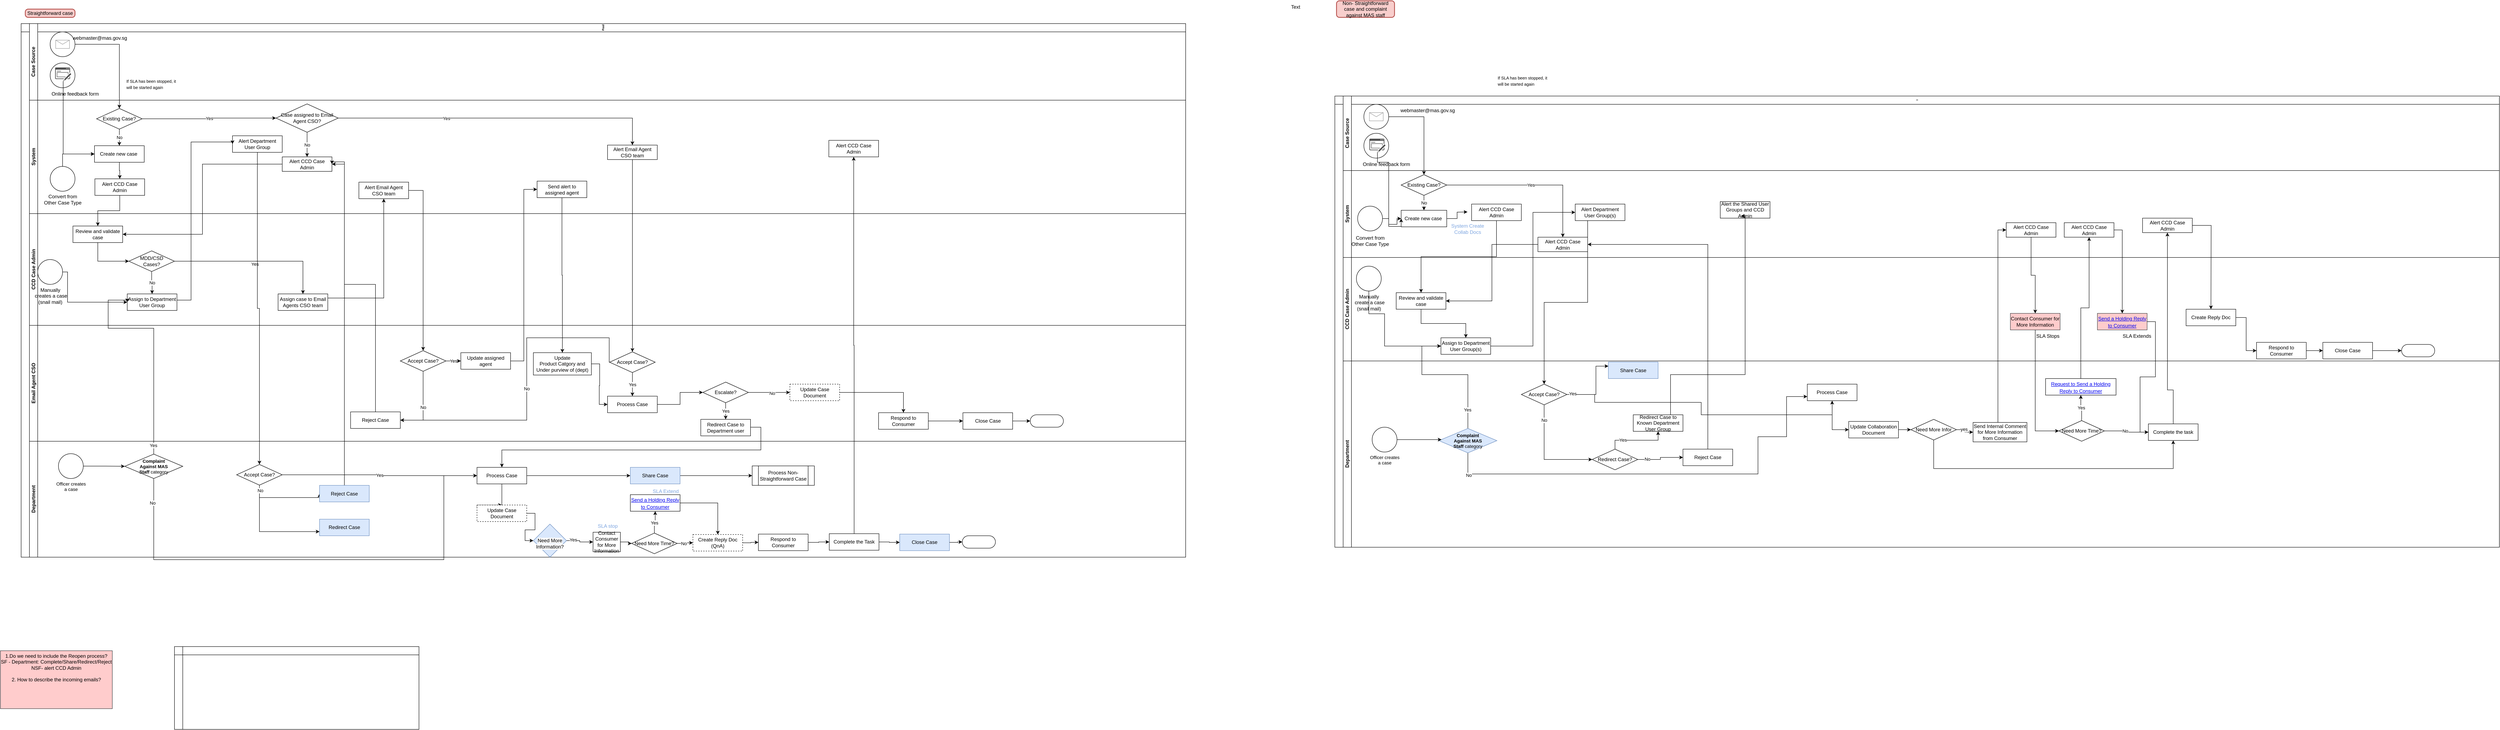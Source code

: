 <mxfile version="23.0.1" type="github">
  <diagram id="kgpKYQtTHZ0yAKxKKP6v" name="Page-1">
    <mxGraphModel dx="255" dy="671" grid="1" gridSize="10" guides="1" tooltips="1" connect="1" arrows="1" fold="1" page="1" pageScale="1" pageWidth="850" pageHeight="1100" math="0" shadow="0">
      <root>
        <mxCell id="0" />
        <mxCell id="1" parent="0" />
        <mxCell id="mzh-qhOiG0cxyF0jxg3i-44" value="Pool" style="swimlane;html=1;childLayout=stackLayout;resizeParent=1;resizeParentMax=0;horizontal=0;startSize=20;horizontalStack=0;fontSize=7;direction=south;" parent="1" vertex="1">
          <mxGeometry x="1600" y="185" width="2810" height="1289" as="geometry" />
        </mxCell>
        <mxCell id="mzh-qhOiG0cxyF0jxg3i-45" value="" style="edgeStyle=orthogonalEdgeStyle;rounded=0;orthogonalLoop=1;jettySize=auto;html=1;entryX=0.5;entryY=0;entryDx=0;entryDy=0;exitX=1;exitY=0.5;exitDx=0;exitDy=0;" parent="mzh-qhOiG0cxyF0jxg3i-44" source="mzh-qhOiG0cxyF0jxg3i-49" target="mzh-qhOiG0cxyF0jxg3i-55" edge="1">
          <mxGeometry relative="1" as="geometry">
            <mxPoint x="140" y="60" as="targetPoint" />
          </mxGeometry>
        </mxCell>
        <mxCell id="mzh-qhOiG0cxyF0jxg3i-76" style="edgeStyle=orthogonalEdgeStyle;rounded=0;orthogonalLoop=1;jettySize=auto;html=1;entryX=1;entryY=0.5;entryDx=0;entryDy=0;fontColor=#000000;exitX=0;exitY=0.5;exitDx=0;exitDy=0;" parent="mzh-qhOiG0cxyF0jxg3i-44" source="mzh-qhOiG0cxyF0jxg3i-63" target="mzh-qhOiG0cxyF0jxg3i-67" edge="1">
          <mxGeometry relative="1" as="geometry" />
        </mxCell>
        <mxCell id="mzh-qhOiG0cxyF0jxg3i-48" value="Case Source" style="swimlane;html=1;startSize=20;horizontal=0;" parent="mzh-qhOiG0cxyF0jxg3i-44" vertex="1">
          <mxGeometry x="20" width="2790" height="185" as="geometry" />
        </mxCell>
        <mxCell id="mzh-qhOiG0cxyF0jxg3i-49" value="" style="ellipse;whiteSpace=wrap;html=1;" parent="mzh-qhOiG0cxyF0jxg3i-48" vertex="1">
          <mxGeometry x="50" y="20" width="60" height="60" as="geometry" />
        </mxCell>
        <mxCell id="mzh-qhOiG0cxyF0jxg3i-50" value="" style="verticalLabelPosition=bottom;shadow=0;dashed=0;align=center;html=1;verticalAlign=top;strokeWidth=1;shape=mxgraph.mockup.misc.mail2;strokeColor=#999999;rounded=0;glass=0;" parent="mzh-qhOiG0cxyF0jxg3i-48" vertex="1">
          <mxGeometry x="63.34" y="40" width="33.33" height="20" as="geometry" />
        </mxCell>
        <mxCell id="mzh-qhOiG0cxyF0jxg3i-51" value="webmaster@mas.gov.sg" style="text;html=1;strokeColor=none;fillColor=none;align=center;verticalAlign=middle;whiteSpace=wrap;rounded=0;" parent="mzh-qhOiG0cxyF0jxg3i-48" vertex="1">
          <mxGeometry x="140" y="20" width="60" height="30" as="geometry" />
        </mxCell>
        <mxCell id="SGq8Umc2aROgRbmNm84r-17" value="" style="ellipse;whiteSpace=wrap;html=1;" vertex="1" parent="mzh-qhOiG0cxyF0jxg3i-48">
          <mxGeometry x="50.0" y="95" width="60" height="60" as="geometry" />
        </mxCell>
        <mxCell id="SGq8Umc2aROgRbmNm84r-18" value="Online feedback form" style="text;html=1;align=center;verticalAlign=middle;resizable=0;points=[];autosize=1;strokeColor=none;fillColor=none;" vertex="1" parent="mzh-qhOiG0cxyF0jxg3i-48">
          <mxGeometry x="40" y="155" width="140" height="30" as="geometry" />
        </mxCell>
        <mxCell id="SGq8Umc2aROgRbmNm84r-20" value="" style="sketch=0;pointerEvents=1;shadow=0;dashed=0;html=1;strokeColor=none;fillColor=#505050;labelPosition=center;verticalLabelPosition=bottom;verticalAlign=top;outlineConnect=0;align=center;shape=mxgraph.office.concepts.form;" vertex="1" parent="mzh-qhOiG0cxyF0jxg3i-48">
          <mxGeometry x="62" y="106" width="38.86" height="34" as="geometry" />
        </mxCell>
        <mxCell id="mzh-qhOiG0cxyF0jxg3i-52" value="System" style="swimlane;html=1;startSize=20;horizontal=0;" parent="mzh-qhOiG0cxyF0jxg3i-44" vertex="1">
          <mxGeometry x="20" y="185" width="2790" height="274" as="geometry" />
        </mxCell>
        <mxCell id="mzh-qhOiG0cxyF0jxg3i-53" value="No" style="edgeStyle=orthogonalEdgeStyle;rounded=0;orthogonalLoop=1;jettySize=auto;html=1;" parent="mzh-qhOiG0cxyF0jxg3i-52" source="mzh-qhOiG0cxyF0jxg3i-55" target="mzh-qhOiG0cxyF0jxg3i-56" edge="1">
          <mxGeometry relative="1" as="geometry" />
        </mxCell>
        <mxCell id="mzh-qhOiG0cxyF0jxg3i-54" value="Yes" style="edgeStyle=orthogonalEdgeStyle;rounded=0;orthogonalLoop=1;jettySize=auto;html=1;entryX=0;entryY=0.5;entryDx=0;entryDy=0;fontColor=#000000;" parent="mzh-qhOiG0cxyF0jxg3i-52" source="mzh-qhOiG0cxyF0jxg3i-55" target="mzh-qhOiG0cxyF0jxg3i-61" edge="1">
          <mxGeometry relative="1" as="geometry" />
        </mxCell>
        <mxCell id="mzh-qhOiG0cxyF0jxg3i-55" value="Existing Case?" style="rhombus;whiteSpace=wrap;html=1;rounded=0;glass=0;" parent="mzh-qhOiG0cxyF0jxg3i-52" vertex="1">
          <mxGeometry x="162" y="20" width="110" height="50" as="geometry" />
        </mxCell>
        <mxCell id="mzh-qhOiG0cxyF0jxg3i-56" value="Create new case&amp;nbsp;" style="rounded=0;whiteSpace=wrap;html=1;glass=0;shadow=0;" parent="mzh-qhOiG0cxyF0jxg3i-52" vertex="1">
          <mxGeometry x="157" y="110" width="120" height="40" as="geometry" />
        </mxCell>
        <mxCell id="mzh-qhOiG0cxyF0jxg3i-61" value="Case assigned to Email Agent CSO?" style="rhombus;whiteSpace=wrap;html=1;rounded=0;glass=0;" parent="mzh-qhOiG0cxyF0jxg3i-52" vertex="1">
          <mxGeometry x="595" y="9" width="150" height="68.5" as="geometry" />
        </mxCell>
        <mxCell id="mzh-qhOiG0cxyF0jxg3i-129" value="Alert Department User Group" style="rounded=0;whiteSpace=wrap;html=1;glass=0;shadow=0;" parent="mzh-qhOiG0cxyF0jxg3i-52" vertex="1">
          <mxGeometry x="490" y="86" width="120" height="40" as="geometry" />
        </mxCell>
        <mxCell id="mzh-qhOiG0cxyF0jxg3i-63" value="Alert CCD Case Admin" style="whiteSpace=wrap;html=1;rounded=0;glass=0;fontColor=#000000;" parent="mzh-qhOiG0cxyF0jxg3i-52" vertex="1">
          <mxGeometry x="610" y="137" width="120" height="35" as="geometry" />
        </mxCell>
        <mxCell id="mzh-qhOiG0cxyF0jxg3i-60" value="No" style="edgeStyle=orthogonalEdgeStyle;rounded=0;orthogonalLoop=1;jettySize=auto;html=1;entryX=0.5;entryY=0;entryDx=0;entryDy=0;fontColor=#000000;exitX=0.5;exitY=1;exitDx=0;exitDy=0;" parent="mzh-qhOiG0cxyF0jxg3i-52" source="mzh-qhOiG0cxyF0jxg3i-61" target="mzh-qhOiG0cxyF0jxg3i-63" edge="1">
          <mxGeometry relative="1" as="geometry">
            <mxPoint x="670" y="10" as="sourcePoint" />
          </mxGeometry>
        </mxCell>
        <mxCell id="04tRBFF7W2GKQMlli6Cc-475" value="Alert CCD Case Admin" style="rounded=0;whiteSpace=wrap;html=1;glass=0;shadow=0;" parent="mzh-qhOiG0cxyF0jxg3i-52" vertex="1">
          <mxGeometry x="1929" y="97" width="120" height="40" as="geometry" />
        </mxCell>
        <mxCell id="SGq8Umc2aROgRbmNm84r-23" value="Alert CCD Case Admin" style="rounded=0;whiteSpace=wrap;html=1;glass=0;shadow=0;" vertex="1" parent="mzh-qhOiG0cxyF0jxg3i-52">
          <mxGeometry x="158" y="190" width="120" height="40" as="geometry" />
        </mxCell>
        <mxCell id="mzh-qhOiG0cxyF0jxg3i-46" style="edgeStyle=orthogonalEdgeStyle;rounded=0;orthogonalLoop=1;jettySize=auto;html=1;entryX=0.5;entryY=0;entryDx=0;entryDy=0;" parent="mzh-qhOiG0cxyF0jxg3i-52" source="mzh-qhOiG0cxyF0jxg3i-56" target="SGq8Umc2aROgRbmNm84r-23" edge="1">
          <mxGeometry relative="1" as="geometry" />
        </mxCell>
        <mxCell id="SGq8Umc2aROgRbmNm84r-27" style="edgeStyle=orthogonalEdgeStyle;rounded=0;orthogonalLoop=1;jettySize=auto;html=1;entryX=0;entryY=0.5;entryDx=0;entryDy=0;exitX=0.5;exitY=0;exitDx=0;exitDy=0;" edge="1" parent="mzh-qhOiG0cxyF0jxg3i-52" source="SGq8Umc2aROgRbmNm84r-25" target="mzh-qhOiG0cxyF0jxg3i-56">
          <mxGeometry relative="1" as="geometry" />
        </mxCell>
        <mxCell id="SGq8Umc2aROgRbmNm84r-25" value="" style="ellipse;whiteSpace=wrap;html=1;" vertex="1" parent="mzh-qhOiG0cxyF0jxg3i-52">
          <mxGeometry x="50" y="160" width="60" height="60" as="geometry" />
        </mxCell>
        <mxCell id="SGq8Umc2aROgRbmNm84r-26" value="Convert from &lt;br&gt;Other Case Type" style="text;html=1;align=center;verticalAlign=middle;resizable=0;points=[];autosize=1;strokeColor=none;fillColor=none;" vertex="1" parent="mzh-qhOiG0cxyF0jxg3i-52">
          <mxGeometry x="25" y="220" width="110" height="40" as="geometry" />
        </mxCell>
        <mxCell id="mzh-qhOiG0cxyF0jxg3i-65" value="CCD Case Admin" style="swimlane;html=1;startSize=20;horizontal=0;" parent="mzh-qhOiG0cxyF0jxg3i-44" vertex="1">
          <mxGeometry x="20" y="459" width="2790" height="270" as="geometry">
            <mxRectangle x="20" y="454" width="2790" height="30" as="alternateBounds" />
          </mxGeometry>
        </mxCell>
        <mxCell id="mzh-qhOiG0cxyF0jxg3i-66" style="edgeStyle=orthogonalEdgeStyle;rounded=0;orthogonalLoop=1;jettySize=auto;html=1;entryX=0;entryY=0.5;entryDx=0;entryDy=0;exitX=0.5;exitY=1;exitDx=0;exitDy=0;" parent="mzh-qhOiG0cxyF0jxg3i-65" source="mzh-qhOiG0cxyF0jxg3i-67" target="mzh-qhOiG0cxyF0jxg3i-72" edge="1">
          <mxGeometry relative="1" as="geometry" />
        </mxCell>
        <mxCell id="mzh-qhOiG0cxyF0jxg3i-67" value="Review and validate case" style="rounded=0;whiteSpace=wrap;html=1;glass=0;shadow=0;" parent="mzh-qhOiG0cxyF0jxg3i-65" vertex="1">
          <mxGeometry x="105" y="30" width="120" height="40" as="geometry" />
        </mxCell>
        <mxCell id="mzh-qhOiG0cxyF0jxg3i-72" value="MDD/CSD &lt;br&gt;Cases?" style="rhombus;whiteSpace=wrap;html=1;rounded=0;glass=0;" parent="mzh-qhOiG0cxyF0jxg3i-65" vertex="1">
          <mxGeometry x="240" y="90" width="110" height="50" as="geometry" />
        </mxCell>
        <mxCell id="mzh-qhOiG0cxyF0jxg3i-68" value="Assign case to Email Agents CSO team" style="rounded=0;whiteSpace=wrap;html=1;glass=0;shadow=0;" parent="mzh-qhOiG0cxyF0jxg3i-65" vertex="1">
          <mxGeometry x="600" y="194" width="120" height="40" as="geometry" />
        </mxCell>
        <mxCell id="mzh-qhOiG0cxyF0jxg3i-69" style="edgeStyle=orthogonalEdgeStyle;rounded=0;orthogonalLoop=1;jettySize=auto;html=1;entryX=0.5;entryY=0;entryDx=0;entryDy=0;fontColor=#FF562B;exitX=1;exitY=0.5;exitDx=0;exitDy=0;" parent="mzh-qhOiG0cxyF0jxg3i-65" source="mzh-qhOiG0cxyF0jxg3i-72" target="mzh-qhOiG0cxyF0jxg3i-68" edge="1">
          <mxGeometry relative="1" as="geometry">
            <mxPoint x="645" y="95" as="sourcePoint" />
          </mxGeometry>
        </mxCell>
        <mxCell id="mzh-qhOiG0cxyF0jxg3i-70" value="Yes" style="edgeLabel;html=1;align=center;verticalAlign=middle;resizable=0;points=[];fontColor=#000000;" parent="mzh-qhOiG0cxyF0jxg3i-69" vertex="1" connectable="0">
          <mxGeometry x="-0.005" y="-7" relative="1" as="geometry">
            <mxPoint as="offset" />
          </mxGeometry>
        </mxCell>
        <mxCell id="mzh-qhOiG0cxyF0jxg3i-122" value="Assign to Department User Group" style="rounded=0;whiteSpace=wrap;html=1;glass=0;shadow=0;" parent="mzh-qhOiG0cxyF0jxg3i-65" vertex="1">
          <mxGeometry x="236" y="194" width="120" height="40" as="geometry" />
        </mxCell>
        <mxCell id="mzh-qhOiG0cxyF0jxg3i-71" value="No" style="edgeStyle=orthogonalEdgeStyle;rounded=0;orthogonalLoop=1;jettySize=auto;html=1;fontColor=#000000;entryX=0.5;entryY=0;entryDx=0;entryDy=0;" parent="mzh-qhOiG0cxyF0jxg3i-65" source="mzh-qhOiG0cxyF0jxg3i-72" target="mzh-qhOiG0cxyF0jxg3i-122" edge="1">
          <mxGeometry relative="1" as="geometry">
            <mxPoint x="293" y="270" as="targetPoint" />
          </mxGeometry>
        </mxCell>
        <mxCell id="mzh-qhOiG0cxyF0jxg3i-130" style="edgeStyle=orthogonalEdgeStyle;rounded=0;orthogonalLoop=1;jettySize=auto;html=1;exitX=1;exitY=0.5;exitDx=0;exitDy=0;exitPerimeter=0;entryX=0;entryY=0.5;entryDx=0;entryDy=0;" parent="mzh-qhOiG0cxyF0jxg3i-65" source="mzh-qhOiG0cxyF0jxg3i-128" target="mzh-qhOiG0cxyF0jxg3i-122" edge="1">
          <mxGeometry relative="1" as="geometry">
            <mxPoint x="62" y="86" as="sourcePoint" />
            <mxPoint x="100" y="216" as="targetPoint" />
            <Array as="points">
              <mxPoint x="92" y="141" />
              <mxPoint x="92" y="214" />
            </Array>
          </mxGeometry>
        </mxCell>
        <mxCell id="mzh-qhOiG0cxyF0jxg3i-128" value="Manually&lt;br&gt;&amp;nbsp;creates a case&lt;br&gt;(snail mail)" style="verticalLabelPosition=bottom;verticalAlign=top;html=1;shape=mxgraph.flowchart.on-page_reference;" parent="mzh-qhOiG0cxyF0jxg3i-65" vertex="1">
          <mxGeometry x="20" y="111" width="60" height="60" as="geometry" />
        </mxCell>
        <mxCell id="mzh-qhOiG0cxyF0jxg3i-79" value="Email Agent CSO" style="swimlane;html=1;startSize=20;horizontal=0;" parent="mzh-qhOiG0cxyF0jxg3i-44" vertex="1">
          <mxGeometry x="20" y="729" width="2790" height="280" as="geometry" />
        </mxCell>
        <mxCell id="mzh-qhOiG0cxyF0jxg3i-89" value="Redirect Case to Department user" style="whiteSpace=wrap;html=1;rounded=0;glass=0;" parent="mzh-qhOiG0cxyF0jxg3i-79" vertex="1">
          <mxGeometry x="1620" y="227" width="120" height="40" as="geometry" />
        </mxCell>
        <mxCell id="mzh-qhOiG0cxyF0jxg3i-92" value="Respond to Consumer" style="whiteSpace=wrap;html=1;rounded=0;glass=0;" parent="mzh-qhOiG0cxyF0jxg3i-79" vertex="1">
          <mxGeometry x="2049" y="211" width="120" height="40" as="geometry" />
        </mxCell>
        <mxCell id="mzh-qhOiG0cxyF0jxg3i-58" style="edgeStyle=orthogonalEdgeStyle;rounded=0;orthogonalLoop=1;jettySize=auto;html=1;fontColor=#000000;exitX=1;exitY=0.5;exitDx=0;exitDy=0;" parent="mzh-qhOiG0cxyF0jxg3i-44" source="mzh-qhOiG0cxyF0jxg3i-61" target="mzh-qhOiG0cxyF0jxg3i-62" edge="1">
          <mxGeometry relative="1" as="geometry">
            <mxPoint x="765" y="165" as="sourcePoint" />
          </mxGeometry>
        </mxCell>
        <mxCell id="mzh-qhOiG0cxyF0jxg3i-59" value="Yes" style="edgeLabel;html=1;align=center;verticalAlign=middle;resizable=0;points=[];" parent="mzh-qhOiG0cxyF0jxg3i-58" vertex="1" connectable="0">
          <mxGeometry x="-0.327" relative="1" as="geometry">
            <mxPoint as="offset" />
          </mxGeometry>
        </mxCell>
        <mxCell id="mzh-qhOiG0cxyF0jxg3i-77" style="edgeStyle=orthogonalEdgeStyle;rounded=0;orthogonalLoop=1;jettySize=auto;html=1;entryX=0.5;entryY=1;entryDx=0;entryDy=0;fontColor=#000000;exitX=1;exitY=0.25;exitDx=0;exitDy=0;" parent="mzh-qhOiG0cxyF0jxg3i-44" source="mzh-qhOiG0cxyF0jxg3i-68" target="mzh-qhOiG0cxyF0jxg3i-64" edge="1">
          <mxGeometry relative="1" as="geometry" />
        </mxCell>
        <mxCell id="mzh-qhOiG0cxyF0jxg3i-115" style="edgeStyle=orthogonalEdgeStyle;rounded=0;orthogonalLoop=1;jettySize=auto;html=1;exitX=0.5;exitY=0;exitDx=0;exitDy=0;entryX=1;entryY=0.5;entryDx=0;entryDy=0;" parent="mzh-qhOiG0cxyF0jxg3i-44" source="mzh-qhOiG0cxyF0jxg3i-100" target="mzh-qhOiG0cxyF0jxg3i-63" edge="1">
          <mxGeometry relative="1" as="geometry">
            <Array as="points">
              <mxPoint x="855" y="630" />
              <mxPoint x="780" y="630" />
              <mxPoint x="780" y="334" />
            </Array>
            <mxPoint x="750" y="300" as="targetPoint" />
          </mxGeometry>
        </mxCell>
        <mxCell id="mzh-qhOiG0cxyF0jxg3i-135" style="edgeStyle=orthogonalEdgeStyle;rounded=0;orthogonalLoop=1;jettySize=auto;html=1;entryX=0;entryY=0.5;entryDx=0;entryDy=0;exitX=0.5;exitY=0;exitDx=0;exitDy=0;" parent="mzh-qhOiG0cxyF0jxg3i-44" source="mzh-qhOiG0cxyF0jxg3i-142" target="mzh-qhOiG0cxyF0jxg3i-122" edge="1">
          <mxGeometry relative="1" as="geometry">
            <Array as="points">
              <mxPoint x="320" y="736" />
              <mxPoint x="210" y="736" />
              <mxPoint x="210" y="668" />
            </Array>
          </mxGeometry>
        </mxCell>
        <mxCell id="04tRBFF7W2GKQMlli6Cc-472" value="Yes" style="edgeLabel;html=1;align=center;verticalAlign=middle;resizable=0;points=[];" parent="mzh-qhOiG0cxyF0jxg3i-135" vertex="1" connectable="0">
          <mxGeometry x="-0.922" y="1" relative="1" as="geometry">
            <mxPoint as="offset" />
          </mxGeometry>
        </mxCell>
        <mxCell id="mzh-qhOiG0cxyF0jxg3i-147" style="edgeStyle=orthogonalEdgeStyle;rounded=0;orthogonalLoop=1;jettySize=auto;html=1;entryX=0;entryY=0.5;entryDx=0;entryDy=0;exitX=1;exitY=0.5;exitDx=0;exitDy=0;" parent="mzh-qhOiG0cxyF0jxg3i-44" source="mzh-qhOiG0cxyF0jxg3i-122" target="mzh-qhOiG0cxyF0jxg3i-129" edge="1">
          <mxGeometry relative="1" as="geometry">
            <mxPoint x="490" y="648" as="sourcePoint" />
            <Array as="points">
              <mxPoint x="410" y="668" />
              <mxPoint x="410" y="286" />
            </Array>
          </mxGeometry>
        </mxCell>
        <mxCell id="mzh-qhOiG0cxyF0jxg3i-148" style="edgeStyle=orthogonalEdgeStyle;rounded=0;orthogonalLoop=1;jettySize=auto;html=1;entryX=0.5;entryY=0;entryDx=0;entryDy=0;" parent="mzh-qhOiG0cxyF0jxg3i-44" source="mzh-qhOiG0cxyF0jxg3i-129" target="mzh-qhOiG0cxyF0jxg3i-139" edge="1">
          <mxGeometry relative="1" as="geometry" />
        </mxCell>
        <mxCell id="mzh-qhOiG0cxyF0jxg3i-150" style="edgeStyle=orthogonalEdgeStyle;rounded=0;orthogonalLoop=1;jettySize=auto;html=1;entryX=1;entryY=0.5;entryDx=0;entryDy=0;" parent="mzh-qhOiG0cxyF0jxg3i-44" source="mzh-qhOiG0cxyF0jxg3i-149" target="mzh-qhOiG0cxyF0jxg3i-63" edge="1">
          <mxGeometry relative="1" as="geometry">
            <mxPoint x="760" y="336" as="targetPoint" />
          </mxGeometry>
        </mxCell>
        <mxCell id="04tRBFF7W2GKQMlli6Cc-476" style="edgeStyle=orthogonalEdgeStyle;rounded=0;orthogonalLoop=1;jettySize=auto;html=1;entryX=0.5;entryY=1;entryDx=0;entryDy=0;" parent="mzh-qhOiG0cxyF0jxg3i-44" source="04tRBFF7W2GKQMlli6Cc-470" target="04tRBFF7W2GKQMlli6Cc-475" edge="1">
          <mxGeometry relative="1" as="geometry" />
        </mxCell>
        <mxCell id="mzh-qhOiG0cxyF0jxg3i-104" value="Department" style="swimlane;html=1;startSize=20;horizontal=0;" parent="mzh-qhOiG0cxyF0jxg3i-44" vertex="1">
          <mxGeometry x="20" y="1009" width="2790" height="280" as="geometry" />
        </mxCell>
        <mxCell id="mzh-qhOiG0cxyF0jxg3i-57" value="Send alert to assigned agent" style="rounded=0;whiteSpace=wrap;html=1;glass=0;shadow=0;" parent="mzh-qhOiG0cxyF0jxg3i-104" vertex="1">
          <mxGeometry x="1225" y="-628.5" width="120" height="40" as="geometry" />
        </mxCell>
        <mxCell id="mzh-qhOiG0cxyF0jxg3i-114" style="edgeStyle=orthogonalEdgeStyle;rounded=0;orthogonalLoop=1;jettySize=auto;html=1;entryX=0;entryY=0.5;entryDx=0;entryDy=0;" parent="mzh-qhOiG0cxyF0jxg3i-104" source="mzh-qhOiG0cxyF0jxg3i-80" target="mzh-qhOiG0cxyF0jxg3i-57" edge="1">
          <mxGeometry relative="1" as="geometry" />
        </mxCell>
        <mxCell id="mzh-qhOiG0cxyF0jxg3i-62" value="Alert Email Agent CSO team" style="whiteSpace=wrap;html=1;rounded=0;glass=0;" parent="mzh-qhOiG0cxyF0jxg3i-104" vertex="1">
          <mxGeometry x="1395" y="-715.5" width="120" height="35" as="geometry" />
        </mxCell>
        <mxCell id="mzh-qhOiG0cxyF0jxg3i-75" style="edgeStyle=orthogonalEdgeStyle;rounded=0;orthogonalLoop=1;jettySize=auto;html=1;entryX=0.5;entryY=0;entryDx=0;entryDy=0;fontColor=#000000;" parent="mzh-qhOiG0cxyF0jxg3i-104" source="mzh-qhOiG0cxyF0jxg3i-62" target="mzh-qhOiG0cxyF0jxg3i-103" edge="1">
          <mxGeometry relative="1" as="geometry" />
        </mxCell>
        <mxCell id="mzh-qhOiG0cxyF0jxg3i-64" value="Alert Email Agent CSO team" style="rounded=0;whiteSpace=wrap;html=1;glass=0;shadow=0;" parent="mzh-qhOiG0cxyF0jxg3i-104" vertex="1">
          <mxGeometry x="795" y="-626" width="120" height="40" as="geometry" />
        </mxCell>
        <mxCell id="mzh-qhOiG0cxyF0jxg3i-78" style="edgeStyle=orthogonalEdgeStyle;rounded=0;orthogonalLoop=1;jettySize=auto;html=1;fontColor=#000000;exitX=1;exitY=0.5;exitDx=0;exitDy=0;entryX=0.5;entryY=0;entryDx=0;entryDy=0;" parent="mzh-qhOiG0cxyF0jxg3i-104" source="mzh-qhOiG0cxyF0jxg3i-64" target="mzh-qhOiG0cxyF0jxg3i-99" edge="1">
          <mxGeometry relative="1" as="geometry" />
        </mxCell>
        <mxCell id="mzh-qhOiG0cxyF0jxg3i-80" value="Update assigned agent" style="rounded=0;whiteSpace=wrap;html=1;glass=0;shadow=0;" parent="mzh-qhOiG0cxyF0jxg3i-104" vertex="1">
          <mxGeometry x="1041" y="-214" width="120" height="40" as="geometry" />
        </mxCell>
        <mxCell id="mzh-qhOiG0cxyF0jxg3i-82" value="Update &lt;br&gt;&lt;font color=&quot;#030202&quot;&gt;Product Catgory and Under purview of (dept)&lt;/font&gt;" style="whiteSpace=wrap;html=1;rounded=0;glass=0;" parent="mzh-qhOiG0cxyF0jxg3i-104" vertex="1">
          <mxGeometry x="1216" y="-214" width="140" height="54" as="geometry" />
        </mxCell>
        <mxCell id="mzh-qhOiG0cxyF0jxg3i-47" style="edgeStyle=orthogonalEdgeStyle;rounded=0;orthogonalLoop=1;jettySize=auto;html=1;" parent="mzh-qhOiG0cxyF0jxg3i-104" source="mzh-qhOiG0cxyF0jxg3i-57" target="mzh-qhOiG0cxyF0jxg3i-82" edge="1">
          <mxGeometry relative="1" as="geometry" />
        </mxCell>
        <mxCell id="mzh-qhOiG0cxyF0jxg3i-84" value="Process Case" style="whiteSpace=wrap;html=1;rounded=0;glass=0;" parent="mzh-qhOiG0cxyF0jxg3i-104" vertex="1">
          <mxGeometry x="1395" y="-109" width="120" height="40" as="geometry" />
        </mxCell>
        <mxCell id="mzh-qhOiG0cxyF0jxg3i-81" style="edgeStyle=orthogonalEdgeStyle;rounded=0;orthogonalLoop=1;jettySize=auto;html=1;fontColor=#FF562B;entryX=0;entryY=0.5;entryDx=0;entryDy=0;" parent="mzh-qhOiG0cxyF0jxg3i-104" source="mzh-qhOiG0cxyF0jxg3i-82" target="mzh-qhOiG0cxyF0jxg3i-84" edge="1">
          <mxGeometry relative="1" as="geometry" />
        </mxCell>
        <mxCell id="mzh-qhOiG0cxyF0jxg3i-85" value="Escalate?" style="rhombus;whiteSpace=wrap;html=1;rounded=0;glass=0;" parent="mzh-qhOiG0cxyF0jxg3i-104" vertex="1">
          <mxGeometry x="1625" y="-143" width="110" height="50" as="geometry" />
        </mxCell>
        <mxCell id="mzh-qhOiG0cxyF0jxg3i-83" style="edgeStyle=orthogonalEdgeStyle;rounded=0;orthogonalLoop=1;jettySize=auto;html=1;entryX=0;entryY=0.5;entryDx=0;entryDy=0;fontColor=#FF562B;" parent="mzh-qhOiG0cxyF0jxg3i-104" source="mzh-qhOiG0cxyF0jxg3i-84" target="mzh-qhOiG0cxyF0jxg3i-85" edge="1">
          <mxGeometry relative="1" as="geometry" />
        </mxCell>
        <mxCell id="mzh-qhOiG0cxyF0jxg3i-86" value="Update Case Document" style="whiteSpace=wrap;html=1;rounded=0;glass=0;dashed=1;" parent="mzh-qhOiG0cxyF0jxg3i-104" vertex="1">
          <mxGeometry x="1835" y="-138" width="120" height="40" as="geometry" />
        </mxCell>
        <mxCell id="mzh-qhOiG0cxyF0jxg3i-87" style="edgeStyle=orthogonalEdgeStyle;rounded=0;orthogonalLoop=1;jettySize=auto;html=1;entryX=0;entryY=0.5;entryDx=0;entryDy=0;fontColor=#FF562B;" parent="mzh-qhOiG0cxyF0jxg3i-104" source="mzh-qhOiG0cxyF0jxg3i-85" target="mzh-qhOiG0cxyF0jxg3i-86" edge="1">
          <mxGeometry relative="1" as="geometry" />
        </mxCell>
        <mxCell id="mzh-qhOiG0cxyF0jxg3i-88" value="No" style="edgeLabel;html=1;align=center;verticalAlign=middle;resizable=0;points=[];" parent="mzh-qhOiG0cxyF0jxg3i-87" vertex="1" connectable="0">
          <mxGeometry x="0.143" y="-2" relative="1" as="geometry">
            <mxPoint as="offset" />
          </mxGeometry>
        </mxCell>
        <mxCell id="mzh-qhOiG0cxyF0jxg3i-96" value="Close Case" style="whiteSpace=wrap;html=1;rounded=0;glass=0;" parent="mzh-qhOiG0cxyF0jxg3i-104" vertex="1">
          <mxGeometry x="2252.5" y="-69" width="120" height="40" as="geometry" />
        </mxCell>
        <mxCell id="mzh-qhOiG0cxyF0jxg3i-97" value="Yes" style="edgeStyle=orthogonalEdgeStyle;rounded=0;orthogonalLoop=1;jettySize=auto;html=1;entryX=0;entryY=0.5;entryDx=0;entryDy=0;" parent="mzh-qhOiG0cxyF0jxg3i-104" source="mzh-qhOiG0cxyF0jxg3i-99" target="mzh-qhOiG0cxyF0jxg3i-80" edge="1">
          <mxGeometry relative="1" as="geometry" />
        </mxCell>
        <mxCell id="mzh-qhOiG0cxyF0jxg3i-99" value="Accept Case?" style="rhombus;whiteSpace=wrap;html=1;rounded=0;glass=0;" parent="mzh-qhOiG0cxyF0jxg3i-104" vertex="1">
          <mxGeometry x="895" y="-219" width="110" height="50" as="geometry" />
        </mxCell>
        <mxCell id="mzh-qhOiG0cxyF0jxg3i-100" value="Reject Case" style="rounded=0;whiteSpace=wrap;html=1;glass=0;shadow=0;" parent="mzh-qhOiG0cxyF0jxg3i-104" vertex="1">
          <mxGeometry x="775" y="-71" width="120" height="40" as="geometry" />
        </mxCell>
        <mxCell id="mzh-qhOiG0cxyF0jxg3i-98" value="No" style="edgeStyle=orthogonalEdgeStyle;rounded=0;orthogonalLoop=1;jettySize=auto;html=1;entryX=1;entryY=0.5;entryDx=0;entryDy=0;exitX=0.5;exitY=1;exitDx=0;exitDy=0;" parent="mzh-qhOiG0cxyF0jxg3i-104" source="mzh-qhOiG0cxyF0jxg3i-99" target="mzh-qhOiG0cxyF0jxg3i-100" edge="1">
          <mxGeometry relative="1" as="geometry" />
        </mxCell>
        <mxCell id="mzh-qhOiG0cxyF0jxg3i-101" value="Yes" style="edgeStyle=orthogonalEdgeStyle;rounded=0;orthogonalLoop=1;jettySize=auto;html=1;" parent="mzh-qhOiG0cxyF0jxg3i-104" source="mzh-qhOiG0cxyF0jxg3i-103" target="mzh-qhOiG0cxyF0jxg3i-84" edge="1">
          <mxGeometry relative="1" as="geometry" />
        </mxCell>
        <mxCell id="mzh-qhOiG0cxyF0jxg3i-102" value="No" style="edgeStyle=orthogonalEdgeStyle;rounded=0;orthogonalLoop=1;jettySize=auto;html=1;entryX=1;entryY=0.5;entryDx=0;entryDy=0;exitX=0;exitY=0.5;exitDx=0;exitDy=0;" parent="mzh-qhOiG0cxyF0jxg3i-104" source="mzh-qhOiG0cxyF0jxg3i-103" target="mzh-qhOiG0cxyF0jxg3i-100" edge="1">
          <mxGeometry relative="1" as="geometry">
            <Array as="points">
              <mxPoint x="1399" y="-250" />
              <mxPoint x="1200" y="-250" />
              <mxPoint x="1200" y="-51" />
            </Array>
          </mxGeometry>
        </mxCell>
        <mxCell id="mzh-qhOiG0cxyF0jxg3i-103" value="Accept Case?" style="rhombus;whiteSpace=wrap;html=1;rounded=0;glass=0;" parent="mzh-qhOiG0cxyF0jxg3i-104" vertex="1">
          <mxGeometry x="1400" y="-216" width="110" height="50" as="geometry" />
        </mxCell>
        <mxCell id="mzh-qhOiG0cxyF0jxg3i-105" style="edgeStyle=orthogonalEdgeStyle;rounded=0;orthogonalLoop=1;jettySize=auto;html=1;entryX=0.5;entryY=0;entryDx=0;entryDy=0;strokeColor=#030202;fontColor=#030202;exitX=0.5;exitY=1;exitDx=0;exitDy=0;" parent="mzh-qhOiG0cxyF0jxg3i-104" source="mzh-qhOiG0cxyF0jxg3i-106" target="mzh-qhOiG0cxyF0jxg3i-108" edge="1">
          <mxGeometry relative="1" as="geometry">
            <Array as="points">
              <mxPoint x="1140" y="161" />
              <mxPoint x="1080" y="161" />
              <mxPoint x="1080" y="154" />
            </Array>
          </mxGeometry>
        </mxCell>
        <mxCell id="SGq8Umc2aROgRbmNm84r-9" style="edgeStyle=orthogonalEdgeStyle;rounded=0;orthogonalLoop=1;jettySize=auto;html=1;entryX=0;entryY=0.5;entryDx=0;entryDy=0;" edge="1" parent="mzh-qhOiG0cxyF0jxg3i-104" source="mzh-qhOiG0cxyF0jxg3i-106" target="SGq8Umc2aROgRbmNm84r-8">
          <mxGeometry relative="1" as="geometry" />
        </mxCell>
        <mxCell id="mzh-qhOiG0cxyF0jxg3i-106" value="Process Case" style="whiteSpace=wrap;html=1;rounded=0;glass=0;" parent="mzh-qhOiG0cxyF0jxg3i-104" vertex="1">
          <mxGeometry x="1080" y="63" width="120" height="40" as="geometry" />
        </mxCell>
        <mxCell id="mzh-qhOiG0cxyF0jxg3i-108" value="Update Case Document" style="whiteSpace=wrap;html=1;rounded=0;glass=0;dashed=1;" parent="mzh-qhOiG0cxyF0jxg3i-104" vertex="1">
          <mxGeometry x="1080" y="154" width="120" height="40" as="geometry" />
        </mxCell>
        <mxCell id="mzh-qhOiG0cxyF0jxg3i-109" style="edgeStyle=orthogonalEdgeStyle;rounded=0;orthogonalLoop=1;jettySize=auto;html=1;entryX=0;entryY=0.5;entryDx=0;entryDy=0;" parent="mzh-qhOiG0cxyF0jxg3i-104" source="mzh-qhOiG0cxyF0jxg3i-110" target="mzh-qhOiG0cxyF0jxg3i-111" edge="1">
          <mxGeometry relative="1" as="geometry" />
        </mxCell>
        <mxCell id="mzh-qhOiG0cxyF0jxg3i-110" value="Create Reply Doc&lt;br&gt;(QnA)" style="whiteSpace=wrap;html=1;rounded=0;glass=0;dashed=1;" parent="mzh-qhOiG0cxyF0jxg3i-104" vertex="1">
          <mxGeometry x="1601" y="225.25" width="120" height="40" as="geometry" />
        </mxCell>
        <mxCell id="mzh-qhOiG0cxyF0jxg3i-111" value="Respond to Consumer" style="whiteSpace=wrap;html=1;rounded=0;glass=0;" parent="mzh-qhOiG0cxyF0jxg3i-104" vertex="1">
          <mxGeometry x="1759" y="224.25" width="120" height="40" as="geometry" />
        </mxCell>
        <mxCell id="mzh-qhOiG0cxyF0jxg3i-113" style="edgeStyle=orthogonalEdgeStyle;rounded=0;orthogonalLoop=1;jettySize=auto;html=1;entryX=0;entryY=0.5;entryDx=0;entryDy=0;" parent="mzh-qhOiG0cxyF0jxg3i-104" source="04tRBFF7W2GKQMlli6Cc-470" target="mzh-qhOiG0cxyF0jxg3i-112" edge="1">
          <mxGeometry relative="1" as="geometry" />
        </mxCell>
        <mxCell id="mzh-qhOiG0cxyF0jxg3i-112" value="Close Case" style="whiteSpace=wrap;html=1;rounded=0;glass=0;fillColor=#dae8fc;strokeColor=#6c8ebf;" parent="mzh-qhOiG0cxyF0jxg3i-104" vertex="1">
          <mxGeometry x="2100" y="224.25" width="120" height="40" as="geometry" />
        </mxCell>
        <mxCell id="mzh-qhOiG0cxyF0jxg3i-116" value="" style="html=1;dashed=0;whitespace=wrap;shape=mxgraph.dfd.start;fontColor=#000000;" parent="mzh-qhOiG0cxyF0jxg3i-104" vertex="1">
          <mxGeometry x="2415" y="-64" width="80" height="30" as="geometry" />
        </mxCell>
        <mxCell id="mzh-qhOiG0cxyF0jxg3i-117" value="" style="edgeStyle=orthogonalEdgeStyle;rounded=0;orthogonalLoop=1;jettySize=auto;html=1;fontColor=#000000;startArrow=none;" parent="mzh-qhOiG0cxyF0jxg3i-104" source="mzh-qhOiG0cxyF0jxg3i-96" target="mzh-qhOiG0cxyF0jxg3i-116" edge="1">
          <mxGeometry relative="1" as="geometry" />
        </mxCell>
        <mxCell id="mzh-qhOiG0cxyF0jxg3i-118" value="" style="html=1;dashed=0;whitespace=wrap;shape=mxgraph.dfd.start;fontColor=#000000;" parent="mzh-qhOiG0cxyF0jxg3i-104" vertex="1">
          <mxGeometry x="2251" y="228.25" width="80" height="30" as="geometry" />
        </mxCell>
        <mxCell id="mzh-qhOiG0cxyF0jxg3i-119" style="edgeStyle=orthogonalEdgeStyle;rounded=0;orthogonalLoop=1;jettySize=auto;html=1;" parent="mzh-qhOiG0cxyF0jxg3i-104" source="mzh-qhOiG0cxyF0jxg3i-112" target="mzh-qhOiG0cxyF0jxg3i-118" edge="1">
          <mxGeometry relative="1" as="geometry" />
        </mxCell>
        <mxCell id="04tRBFF7W2GKQMlli6Cc-309" style="edgeStyle=orthogonalEdgeStyle;rounded=0;orthogonalLoop=1;jettySize=auto;html=1;" parent="mzh-qhOiG0cxyF0jxg3i-104" source="mzh-qhOiG0cxyF0jxg3i-132" target="mzh-qhOiG0cxyF0jxg3i-142" edge="1">
          <mxGeometry relative="1" as="geometry" />
        </mxCell>
        <mxCell id="mzh-qhOiG0cxyF0jxg3i-132" value="Officer creates&lt;br&gt;a case" style="verticalLabelPosition=bottom;verticalAlign=top;html=1;shape=mxgraph.flowchart.on-page_reference;fontSize=11;" parent="mzh-qhOiG0cxyF0jxg3i-104" vertex="1">
          <mxGeometry x="70.0" y="30" width="60" height="60" as="geometry" />
        </mxCell>
        <mxCell id="mzh-qhOiG0cxyF0jxg3i-138" value="Yes" style="edgeStyle=orthogonalEdgeStyle;rounded=0;orthogonalLoop=1;jettySize=auto;html=1;entryX=0;entryY=0.5;entryDx=0;entryDy=0;" parent="mzh-qhOiG0cxyF0jxg3i-104" source="mzh-qhOiG0cxyF0jxg3i-139" target="mzh-qhOiG0cxyF0jxg3i-106" edge="1">
          <mxGeometry relative="1" as="geometry">
            <mxPoint x="1480" y="110" as="targetPoint" />
          </mxGeometry>
        </mxCell>
        <mxCell id="SGq8Umc2aROgRbmNm84r-29" style="edgeStyle=orthogonalEdgeStyle;rounded=0;orthogonalLoop=1;jettySize=auto;html=1;entryX=0;entryY=0.75;entryDx=0;entryDy=0;" edge="1" parent="mzh-qhOiG0cxyF0jxg3i-104" source="mzh-qhOiG0cxyF0jxg3i-139" target="SGq8Umc2aROgRbmNm84r-28">
          <mxGeometry relative="1" as="geometry">
            <Array as="points">
              <mxPoint x="555" y="218" />
            </Array>
          </mxGeometry>
        </mxCell>
        <mxCell id="mzh-qhOiG0cxyF0jxg3i-139" value="Accept Case?" style="rhombus;whiteSpace=wrap;html=1;rounded=0;glass=0;" parent="mzh-qhOiG0cxyF0jxg3i-104" vertex="1">
          <mxGeometry x="500" y="56" width="110" height="50" as="geometry" />
        </mxCell>
        <mxCell id="mzh-qhOiG0cxyF0jxg3i-140" value="" style="edgeStyle=orthogonalEdgeStyle;rounded=0;orthogonalLoop=1;jettySize=auto;html=1;exitX=0.5;exitY=1;exitDx=0;exitDy=0;entryX=0;entryY=0.5;entryDx=0;entryDy=0;" parent="mzh-qhOiG0cxyF0jxg3i-104" source="mzh-qhOiG0cxyF0jxg3i-139" target="mzh-qhOiG0cxyF0jxg3i-149" edge="1">
          <mxGeometry relative="1" as="geometry">
            <mxPoint x="510" y="176" as="targetPoint" />
            <Array as="points">
              <mxPoint x="555" y="136" />
              <mxPoint x="700" y="136" />
            </Array>
          </mxGeometry>
        </mxCell>
        <mxCell id="SGq8Umc2aROgRbmNm84r-30" value="No" style="edgeLabel;html=1;align=center;verticalAlign=middle;resizable=0;points=[];" vertex="1" connectable="0" parent="mzh-qhOiG0cxyF0jxg3i-140">
          <mxGeometry x="-0.859" y="2" relative="1" as="geometry">
            <mxPoint as="offset" />
          </mxGeometry>
        </mxCell>
        <mxCell id="04tRBFF7W2GKQMlli6Cc-310" style="edgeStyle=orthogonalEdgeStyle;rounded=0;orthogonalLoop=1;jettySize=auto;html=1;entryX=0;entryY=0.5;entryDx=0;entryDy=0;" parent="mzh-qhOiG0cxyF0jxg3i-104" source="mzh-qhOiG0cxyF0jxg3i-142" target="mzh-qhOiG0cxyF0jxg3i-106" edge="1">
          <mxGeometry relative="1" as="geometry">
            <Array as="points">
              <mxPoint x="300" y="286" />
              <mxPoint x="1000" y="286" />
              <mxPoint x="1000" y="83" />
            </Array>
          </mxGeometry>
        </mxCell>
        <mxCell id="04tRBFF7W2GKQMlli6Cc-473" value="No" style="edgeLabel;html=1;align=center;verticalAlign=middle;resizable=0;points=[];" parent="04tRBFF7W2GKQMlli6Cc-310" vertex="1" connectable="0">
          <mxGeometry x="-0.901" y="-3" relative="1" as="geometry">
            <mxPoint as="offset" />
          </mxGeometry>
        </mxCell>
        <mxCell id="mzh-qhOiG0cxyF0jxg3i-142" value="&lt;font style=&quot;font-size: 11px;&quot;&gt;&lt;b style=&quot;border-color: var(--border-color); font-size: 11px;&quot;&gt;Complaint&lt;br style=&quot;border-color: var(--border-color); font-size: 11px;&quot;&gt;Against MAS Staff&lt;/b&gt;&amp;nbsp;category&lt;/font&gt;" style="rhombus;whiteSpace=wrap;html=1;rounded=0;glass=0;fontSize=11;" parent="mzh-qhOiG0cxyF0jxg3i-104" vertex="1">
          <mxGeometry x="230" y="31" width="140" height="59" as="geometry" />
        </mxCell>
        <mxCell id="mzh-qhOiG0cxyF0jxg3i-149" value="Reject Case" style="rounded=0;whiteSpace=wrap;html=1;glass=0;shadow=0;fillColor=#dae8fc;strokeColor=#6c8ebf;" parent="mzh-qhOiG0cxyF0jxg3i-104" vertex="1">
          <mxGeometry x="700" y="106.5" width="120" height="40" as="geometry" />
        </mxCell>
        <mxCell id="04tRBFF7W2GKQMlli6Cc-171" value="" style="edgeStyle=orthogonalEdgeStyle;rounded=0;orthogonalLoop=1;jettySize=auto;html=1;" parent="mzh-qhOiG0cxyF0jxg3i-104" source="04tRBFF7W2GKQMlli6Cc-167" target="04tRBFF7W2GKQMlli6Cc-169" edge="1">
          <mxGeometry relative="1" as="geometry" />
        </mxCell>
        <mxCell id="04tRBFF7W2GKQMlli6Cc-167" value="Contact Consumer for More Information" style="whiteSpace=wrap;html=1;rounded=0;glass=0;" parent="mzh-qhOiG0cxyF0jxg3i-104" vertex="1">
          <mxGeometry x="1360" y="219.75" width="66" height="47" as="geometry" />
        </mxCell>
        <mxCell id="04tRBFF7W2GKQMlli6Cc-168" value="" style="edgeStyle=orthogonalEdgeStyle;rounded=0;orthogonalLoop=1;jettySize=auto;html=1;entryX=0;entryY=0.5;entryDx=0;entryDy=0;" parent="mzh-qhOiG0cxyF0jxg3i-104" source="SGq8Umc2aROgRbmNm84r-1" target="04tRBFF7W2GKQMlli6Cc-167" edge="1">
          <mxGeometry relative="1" as="geometry">
            <mxPoint x="3020" y="1284" as="sourcePoint" />
            <mxPoint x="3145" y="1351" as="targetPoint" />
          </mxGeometry>
        </mxCell>
        <mxCell id="SGq8Umc2aROgRbmNm84r-3" value="Yes" style="edgeLabel;html=1;align=center;verticalAlign=middle;resizable=0;points=[];" vertex="1" connectable="0" parent="04tRBFF7W2GKQMlli6Cc-168">
          <mxGeometry x="-0.491" y="2" relative="1" as="geometry">
            <mxPoint x="-1" as="offset" />
          </mxGeometry>
        </mxCell>
        <mxCell id="04tRBFF7W2GKQMlli6Cc-173" value="" style="edgeStyle=orthogonalEdgeStyle;rounded=0;orthogonalLoop=1;jettySize=auto;html=1;" parent="mzh-qhOiG0cxyF0jxg3i-104" source="04tRBFF7W2GKQMlli6Cc-169" target="04tRBFF7W2GKQMlli6Cc-172" edge="1">
          <mxGeometry relative="1" as="geometry" />
        </mxCell>
        <mxCell id="04tRBFF7W2GKQMlli6Cc-174" value="Yes" style="edgeLabel;html=1;align=center;verticalAlign=middle;resizable=0;points=[];" parent="04tRBFF7W2GKQMlli6Cc-173" vertex="1" connectable="0">
          <mxGeometry x="-0.083" relative="1" as="geometry">
            <mxPoint as="offset" />
          </mxGeometry>
        </mxCell>
        <mxCell id="04tRBFF7W2GKQMlli6Cc-175" value="" style="edgeStyle=orthogonalEdgeStyle;rounded=0;orthogonalLoop=1;jettySize=auto;html=1;" parent="mzh-qhOiG0cxyF0jxg3i-104" source="04tRBFF7W2GKQMlli6Cc-169" target="mzh-qhOiG0cxyF0jxg3i-110" edge="1">
          <mxGeometry relative="1" as="geometry" />
        </mxCell>
        <mxCell id="04tRBFF7W2GKQMlli6Cc-176" value="No" style="edgeLabel;html=1;align=center;verticalAlign=middle;resizable=0;points=[];" parent="04tRBFF7W2GKQMlli6Cc-175" vertex="1" connectable="0">
          <mxGeometry x="-0.225" relative="1" as="geometry">
            <mxPoint as="offset" />
          </mxGeometry>
        </mxCell>
        <mxCell id="04tRBFF7W2GKQMlli6Cc-169" value="Need More Time?" style="rhombus;whiteSpace=wrap;html=1;rounded=0;glass=0;" parent="mzh-qhOiG0cxyF0jxg3i-104" vertex="1">
          <mxGeometry x="1453" y="221.75" width="110" height="50" as="geometry" />
        </mxCell>
        <mxCell id="04tRBFF7W2GKQMlli6Cc-177" style="edgeStyle=orthogonalEdgeStyle;rounded=0;orthogonalLoop=1;jettySize=auto;html=1;" parent="mzh-qhOiG0cxyF0jxg3i-104" source="04tRBFF7W2GKQMlli6Cc-172" target="mzh-qhOiG0cxyF0jxg3i-110" edge="1">
          <mxGeometry relative="1" as="geometry" />
        </mxCell>
        <mxCell id="04tRBFF7W2GKQMlli6Cc-172" value="&lt;h3 style=&quot;&quot;&gt;&lt;span style=&quot;font-weight: normal;&quot;&gt;&lt;font size=&quot;1&quot;&gt;&lt;a name=&quot;_Toc15161569&quot;&gt;&lt;/a&gt;&lt;a name=&quot;_Toc15168301&quot;&gt;&lt;/a&gt;&lt;a name=&quot;_Toc15170673&quot;&gt;&lt;/a&gt;&lt;a name=&quot;_Toc15226314&quot;&gt;&lt;/a&gt;&lt;a name=&quot;_Toc15227110&quot;&gt;&lt;/a&gt;&lt;a name=&quot;_Toc15228754&quot;&gt;&lt;/a&gt;&lt;a style=&quot;font-size: 12px;&quot; name=&quot;_Toc151331943&quot;&gt;Send a Holding Reply to Consumer&lt;/a&gt;&lt;/font&gt;&lt;/span&gt;&lt;/h3&gt;" style="whiteSpace=wrap;html=1;rounded=0;glass=0;" parent="mzh-qhOiG0cxyF0jxg3i-104" vertex="1">
          <mxGeometry x="1450" y="129" width="120" height="40" as="geometry" />
        </mxCell>
        <mxCell id="04tRBFF7W2GKQMlli6Cc-470" value="Complete the Task" style="whiteSpace=wrap;html=1;rounded=0;glass=0;" parent="mzh-qhOiG0cxyF0jxg3i-104" vertex="1">
          <mxGeometry x="1930" y="223.25" width="120" height="40" as="geometry" />
        </mxCell>
        <mxCell id="04tRBFF7W2GKQMlli6Cc-471" value="" style="edgeStyle=orthogonalEdgeStyle;rounded=0;orthogonalLoop=1;jettySize=auto;html=1;entryX=0;entryY=0.5;entryDx=0;entryDy=0;" parent="mzh-qhOiG0cxyF0jxg3i-104" source="mzh-qhOiG0cxyF0jxg3i-111" target="04tRBFF7W2GKQMlli6Cc-470" edge="1">
          <mxGeometry relative="1" as="geometry">
            <mxPoint x="3575" y="1433" as="sourcePoint" />
            <mxPoint x="3780" y="1433" as="targetPoint" />
          </mxGeometry>
        </mxCell>
        <mxCell id="SGq8Umc2aROgRbmNm84r-1" value="&lt;br&gt;&lt;span style=&quot;color: rgb(0, 0, 0); font-family: Helvetica; font-size: 12px; font-style: normal; font-variant-ligatures: normal; font-variant-caps: normal; font-weight: 400; letter-spacing: normal; orphans: 2; text-align: center; text-indent: 0px; text-transform: none; widows: 2; word-spacing: 0px; -webkit-text-stroke-width: 0px; background-color: rgb(251, 251, 251); text-decoration-thickness: initial; text-decoration-style: initial; text-decoration-color: initial; float: none; display: inline !important;&quot;&gt;Need More Information?&lt;/span&gt;&lt;br&gt;" style="rhombus;whiteSpace=wrap;html=1;fillColor=#dae8fc;strokeColor=#6c8ebf;" vertex="1" parent="mzh-qhOiG0cxyF0jxg3i-104">
          <mxGeometry x="1216" y="200" width="80" height="80" as="geometry" />
        </mxCell>
        <mxCell id="SGq8Umc2aROgRbmNm84r-2" value="" style="edgeStyle=orthogonalEdgeStyle;rounded=0;orthogonalLoop=1;jettySize=auto;html=1;entryX=0;entryY=0.5;entryDx=0;entryDy=0;" edge="1" parent="mzh-qhOiG0cxyF0jxg3i-104" source="mzh-qhOiG0cxyF0jxg3i-108" target="SGq8Umc2aROgRbmNm84r-1">
          <mxGeometry relative="1" as="geometry">
            <mxPoint x="2865" y="1375" as="sourcePoint" />
            <mxPoint x="2906" y="1435" as="targetPoint" />
          </mxGeometry>
        </mxCell>
        <mxCell id="SGq8Umc2aROgRbmNm84r-5" value="SLA stop" style="text;html=1;align=center;verticalAlign=middle;resizable=0;points=[];autosize=1;strokeColor=none;fillColor=none;fontColor=#7EA6E0;" vertex="1" parent="mzh-qhOiG0cxyF0jxg3i-104">
          <mxGeometry x="1360" y="189.75" width="70" height="30" as="geometry" />
        </mxCell>
        <mxCell id="SGq8Umc2aROgRbmNm84r-6" value="SLA Extend" style="text;html=1;align=center;verticalAlign=middle;resizable=0;points=[];autosize=1;strokeColor=none;fillColor=none;fontColor=#7EA6E0;" vertex="1" parent="mzh-qhOiG0cxyF0jxg3i-104">
          <mxGeometry x="1490" y="106" width="90" height="30" as="geometry" />
        </mxCell>
        <mxCell id="SGq8Umc2aROgRbmNm84r-11" style="edgeStyle=orthogonalEdgeStyle;rounded=0;orthogonalLoop=1;jettySize=auto;html=1;" edge="1" parent="mzh-qhOiG0cxyF0jxg3i-104" source="SGq8Umc2aROgRbmNm84r-8" target="SGq8Umc2aROgRbmNm84r-10">
          <mxGeometry relative="1" as="geometry" />
        </mxCell>
        <mxCell id="SGq8Umc2aROgRbmNm84r-8" value="Share Case" style="rounded=0;whiteSpace=wrap;html=1;glass=0;shadow=0;fillColor=#dae8fc;strokeColor=#6c8ebf;" vertex="1" parent="mzh-qhOiG0cxyF0jxg3i-104">
          <mxGeometry x="1450" y="63" width="120" height="40" as="geometry" />
        </mxCell>
        <mxCell id="SGq8Umc2aROgRbmNm84r-10" value="Process Non-Straightforward Case" style="shape=process;whiteSpace=wrap;html=1;backgroundOutline=1;" vertex="1" parent="mzh-qhOiG0cxyF0jxg3i-104">
          <mxGeometry x="1744" y="59.5" width="150" height="47" as="geometry" />
        </mxCell>
        <mxCell id="SGq8Umc2aROgRbmNm84r-28" value="Redirect Case" style="rounded=0;whiteSpace=wrap;html=1;glass=0;shadow=0;fillColor=#dae8fc;strokeColor=#6c8ebf;" vertex="1" parent="mzh-qhOiG0cxyF0jxg3i-104">
          <mxGeometry x="700" y="188.25" width="120" height="40" as="geometry" />
        </mxCell>
        <mxCell id="SGq8Umc2aROgRbmNm84r-21" style="edgeStyle=orthogonalEdgeStyle;rounded=0;orthogonalLoop=1;jettySize=auto;html=1;entryX=0;entryY=0.5;entryDx=0;entryDy=0;" edge="1" parent="mzh-qhOiG0cxyF0jxg3i-44" source="SGq8Umc2aROgRbmNm84r-20" target="mzh-qhOiG0cxyF0jxg3i-56">
          <mxGeometry relative="1" as="geometry">
            <Array as="points">
              <mxPoint x="101" y="315" />
            </Array>
          </mxGeometry>
        </mxCell>
        <mxCell id="SGq8Umc2aROgRbmNm84r-24" style="edgeStyle=orthogonalEdgeStyle;rounded=0;orthogonalLoop=1;jettySize=auto;html=1;entryX=0.5;entryY=0;entryDx=0;entryDy=0;" edge="1" parent="mzh-qhOiG0cxyF0jxg3i-44" source="SGq8Umc2aROgRbmNm84r-23" target="mzh-qhOiG0cxyF0jxg3i-67">
          <mxGeometry relative="1" as="geometry" />
        </mxCell>
        <mxCell id="mzh-qhOiG0cxyF0jxg3i-74" value="" style="edgeStyle=orthogonalEdgeStyle;rounded=0;orthogonalLoop=1;jettySize=auto;html=1;fontColor=#FF562B;" parent="mzh-qhOiG0cxyF0jxg3i-44" source="mzh-qhOiG0cxyF0jxg3i-89" target="mzh-qhOiG0cxyF0jxg3i-106" edge="1">
          <mxGeometry relative="1" as="geometry">
            <Array as="points">
              <mxPoint x="1785" y="975" />
              <mxPoint x="1785" y="1030" />
              <mxPoint x="1160" y="1030" />
            </Array>
          </mxGeometry>
        </mxCell>
        <mxCell id="mzh-qhOiG0cxyF0jxg3i-90" value="&lt;font color=&quot;#030202&quot;&gt;Yes&lt;/font&gt;" style="edgeStyle=orthogonalEdgeStyle;rounded=0;orthogonalLoop=1;jettySize=auto;html=1;entryX=0.5;entryY=0;entryDx=0;entryDy=0;fontColor=#FF562B;strokeColor=#030202;" parent="mzh-qhOiG0cxyF0jxg3i-44" source="mzh-qhOiG0cxyF0jxg3i-85" target="mzh-qhOiG0cxyF0jxg3i-89" edge="1">
          <mxGeometry relative="1" as="geometry" />
        </mxCell>
        <mxCell id="mzh-qhOiG0cxyF0jxg3i-91" style="edgeStyle=orthogonalEdgeStyle;rounded=0;orthogonalLoop=1;jettySize=auto;html=1;entryX=0;entryY=0.5;entryDx=0;entryDy=0;" parent="mzh-qhOiG0cxyF0jxg3i-44" source="mzh-qhOiG0cxyF0jxg3i-92" target="mzh-qhOiG0cxyF0jxg3i-96" edge="1">
          <mxGeometry relative="1" as="geometry" />
        </mxCell>
        <mxCell id="mzh-qhOiG0cxyF0jxg3i-95" style="edgeStyle=orthogonalEdgeStyle;rounded=0;orthogonalLoop=1;jettySize=auto;html=1;" parent="mzh-qhOiG0cxyF0jxg3i-44" source="mzh-qhOiG0cxyF0jxg3i-86" target="mzh-qhOiG0cxyF0jxg3i-92" edge="1">
          <mxGeometry relative="1" as="geometry">
            <mxPoint x="1935" y="960" as="targetPoint" />
          </mxGeometry>
        </mxCell>
        <mxCell id="mzh-qhOiG0cxyF0jxg3i-120" value="&lt;font style=&quot;font-size: 10px;&quot;&gt;If SLA has been stopped, it will be started again&lt;/font&gt;" style="text;html=1;strokeColor=none;fillColor=none;align=left;verticalAlign=middle;whiteSpace=wrap;rounded=0;fontColor=#030202;" parent="1" vertex="1">
          <mxGeometry x="1852" y="316" width="123" height="30" as="geometry" />
        </mxCell>
        <mxCell id="mzh-qhOiG0cxyF0jxg3i-131" value="Straightforward case" style="rounded=1;whiteSpace=wrap;html=1;absoluteArcSize=1;arcSize=14;strokeWidth=2;fillColor=#f8cecc;strokeColor=#b85450;" parent="1" vertex="1">
          <mxGeometry x="1610" y="150" width="120" height="20" as="geometry" />
        </mxCell>
        <mxCell id="04tRBFF7W2GKQMlli6Cc-93" value="&lt;font style=&quot;font-size: 10px;&quot;&gt;If SLA has been stopped, it will be started again&lt;/font&gt;" style="text;html=1;strokeColor=none;fillColor=none;align=left;verticalAlign=middle;whiteSpace=wrap;rounded=0;fontColor=#030202;" parent="1" vertex="1">
          <mxGeometry x="5161" y="308" width="123" height="30" as="geometry" />
        </mxCell>
        <mxCell id="04tRBFF7W2GKQMlli6Cc-94" value="Non- Straightforward case and&amp;nbsp;complaint against MAS staff" style="rounded=1;whiteSpace=wrap;html=1;absoluteArcSize=1;arcSize=14;strokeWidth=2;fillColor=#f8cecc;strokeColor=#b85450;" parent="1" vertex="1">
          <mxGeometry x="4774" y="130" width="140" height="40" as="geometry" />
        </mxCell>
        <mxCell id="04tRBFF7W2GKQMlli6Cc-95" value="Text" style="text;html=1;align=center;verticalAlign=middle;resizable=0;points=[];autosize=1;strokeColor=none;fillColor=none;" parent="1" vertex="1">
          <mxGeometry x="4650" y="130" width="50" height="30" as="geometry" />
        </mxCell>
        <mxCell id="04tRBFF7W2GKQMlli6Cc-2" value="v" style="swimlane;html=1;childLayout=stackLayout;resizeParent=1;resizeParentMax=0;horizontal=0;startSize=20;horizontalStack=0;fontSize=7;direction=south;fontStyle=0" parent="1" vertex="1">
          <mxGeometry x="4770" y="360" width="2810" height="1090" as="geometry" />
        </mxCell>
        <mxCell id="04tRBFF7W2GKQMlli6Cc-3" value="" style="edgeStyle=orthogonalEdgeStyle;rounded=0;orthogonalLoop=1;jettySize=auto;html=1;entryX=0.5;entryY=0;entryDx=0;entryDy=0;exitX=1;exitY=0.5;exitDx=0;exitDy=0;" parent="04tRBFF7W2GKQMlli6Cc-2" source="04tRBFF7W2GKQMlli6Cc-6" target="04tRBFF7W2GKQMlli6Cc-12" edge="1">
          <mxGeometry relative="1" as="geometry">
            <mxPoint x="140" y="60" as="targetPoint" />
          </mxGeometry>
        </mxCell>
        <mxCell id="04tRBFF7W2GKQMlli6Cc-4" style="edgeStyle=orthogonalEdgeStyle;rounded=0;orthogonalLoop=1;jettySize=auto;html=1;exitX=0.5;exitY=1;exitDx=0;exitDy=0;" parent="04tRBFF7W2GKQMlli6Cc-2" source="SGq8Umc2aROgRbmNm84r-40" target="04tRBFF7W2GKQMlli6Cc-21" edge="1">
          <mxGeometry relative="1" as="geometry" />
        </mxCell>
        <mxCell id="04tRBFF7W2GKQMlli6Cc-5" value="Case Source" style="swimlane;html=1;startSize=20;horizontal=0;" parent="04tRBFF7W2GKQMlli6Cc-2" vertex="1">
          <mxGeometry x="20" width="2790" height="180" as="geometry" />
        </mxCell>
        <mxCell id="04tRBFF7W2GKQMlli6Cc-6" value="" style="ellipse;whiteSpace=wrap;html=1;" parent="04tRBFF7W2GKQMlli6Cc-5" vertex="1">
          <mxGeometry x="50" y="20" width="60" height="60" as="geometry" />
        </mxCell>
        <mxCell id="04tRBFF7W2GKQMlli6Cc-7" value="" style="verticalLabelPosition=bottom;shadow=0;dashed=0;align=center;html=1;verticalAlign=top;strokeWidth=1;shape=mxgraph.mockup.misc.mail2;strokeColor=#999999;rounded=0;glass=0;" parent="04tRBFF7W2GKQMlli6Cc-5" vertex="1">
          <mxGeometry x="63.34" y="40" width="33.33" height="20" as="geometry" />
        </mxCell>
        <mxCell id="04tRBFF7W2GKQMlli6Cc-8" value="webmaster@mas.gov.sg" style="text;html=1;strokeColor=none;fillColor=none;align=center;verticalAlign=middle;whiteSpace=wrap;rounded=0;" parent="04tRBFF7W2GKQMlli6Cc-5" vertex="1">
          <mxGeometry x="174" y="20" width="60" height="30" as="geometry" />
        </mxCell>
        <mxCell id="SGq8Umc2aROgRbmNm84r-31" value="Online feedback form" style="text;html=1;align=center;verticalAlign=middle;resizable=0;points=[];autosize=1;strokeColor=none;fillColor=none;" vertex="1" parent="04tRBFF7W2GKQMlli6Cc-5">
          <mxGeometry x="34" y="150" width="140" height="30" as="geometry" />
        </mxCell>
        <mxCell id="SGq8Umc2aROgRbmNm84r-33" value="" style="ellipse;whiteSpace=wrap;html=1;" vertex="1" parent="04tRBFF7W2GKQMlli6Cc-5">
          <mxGeometry x="50.0" y="90" width="60" height="60" as="geometry" />
        </mxCell>
        <mxCell id="SGq8Umc2aROgRbmNm84r-32" value="" style="sketch=0;pointerEvents=1;shadow=0;dashed=0;html=1;strokeColor=none;fillColor=#505050;labelPosition=center;verticalLabelPosition=bottom;verticalAlign=top;outlineConnect=0;align=center;shape=mxgraph.office.concepts.form;" vertex="1" parent="04tRBFF7W2GKQMlli6Cc-5">
          <mxGeometry x="63.34" y="103" width="38.86" height="34" as="geometry" />
        </mxCell>
        <mxCell id="04tRBFF7W2GKQMlli6Cc-18" style="edgeStyle=orthogonalEdgeStyle;rounded=0;orthogonalLoop=1;jettySize=auto;html=1;entryX=1;entryY=0.5;entryDx=0;entryDy=0;fontColor=#000000;exitX=0;exitY=0.5;exitDx=0;exitDy=0;" parent="04tRBFF7W2GKQMlli6Cc-2" source="04tRBFF7W2GKQMlli6Cc-16" target="04tRBFF7W2GKQMlli6Cc-21" edge="1">
          <mxGeometry relative="1" as="geometry" />
        </mxCell>
        <mxCell id="04tRBFF7W2GKQMlli6Cc-9" value="System" style="swimlane;html=1;startSize=20;horizontal=0;" parent="04tRBFF7W2GKQMlli6Cc-2" vertex="1">
          <mxGeometry x="20" y="180" width="2790" height="210" as="geometry" />
        </mxCell>
        <mxCell id="04tRBFF7W2GKQMlli6Cc-10" value="No" style="edgeStyle=orthogonalEdgeStyle;rounded=0;orthogonalLoop=1;jettySize=auto;html=1;" parent="04tRBFF7W2GKQMlli6Cc-9" source="04tRBFF7W2GKQMlli6Cc-12" target="04tRBFF7W2GKQMlli6Cc-13" edge="1">
          <mxGeometry relative="1" as="geometry" />
        </mxCell>
        <mxCell id="04tRBFF7W2GKQMlli6Cc-11" value="Yes" style="edgeStyle=orthogonalEdgeStyle;rounded=0;orthogonalLoop=1;jettySize=auto;html=1;entryX=0.5;entryY=0;entryDx=0;entryDy=0;fontColor=#000000;" parent="04tRBFF7W2GKQMlli6Cc-9" source="04tRBFF7W2GKQMlli6Cc-12" target="04tRBFF7W2GKQMlli6Cc-16" edge="1">
          <mxGeometry relative="1" as="geometry">
            <mxPoint x="594" y="42.25" as="targetPoint" />
          </mxGeometry>
        </mxCell>
        <mxCell id="04tRBFF7W2GKQMlli6Cc-12" value="Existing Case?" style="rhombus;whiteSpace=wrap;html=1;rounded=0;glass=0;" parent="04tRBFF7W2GKQMlli6Cc-9" vertex="1">
          <mxGeometry x="140" y="10" width="110" height="50" as="geometry" />
        </mxCell>
        <mxCell id="SGq8Umc2aROgRbmNm84r-45" style="edgeStyle=orthogonalEdgeStyle;rounded=0;orthogonalLoop=1;jettySize=auto;html=1;" edge="1" parent="04tRBFF7W2GKQMlli6Cc-9" source="04tRBFF7W2GKQMlli6Cc-13">
          <mxGeometry relative="1" as="geometry">
            <mxPoint x="300" y="100.0" as="targetPoint" />
          </mxGeometry>
        </mxCell>
        <mxCell id="04tRBFF7W2GKQMlli6Cc-13" value="Create new case&amp;nbsp;" style="rounded=0;whiteSpace=wrap;html=1;glass=0;shadow=0;" parent="04tRBFF7W2GKQMlli6Cc-9" vertex="1">
          <mxGeometry x="140" y="96" width="110" height="40" as="geometry" />
        </mxCell>
        <mxCell id="04tRBFF7W2GKQMlli6Cc-15" value="Alert Department User Group(s)" style="rounded=0;whiteSpace=wrap;html=1;glass=0;shadow=0;" parent="04tRBFF7W2GKQMlli6Cc-9" vertex="1">
          <mxGeometry x="560" y="81" width="120" height="40" as="geometry" />
        </mxCell>
        <mxCell id="04tRBFF7W2GKQMlli6Cc-16" value="Alert CCD Case Admin" style="whiteSpace=wrap;html=1;rounded=0;glass=0;fontColor=#000000;" parent="04tRBFF7W2GKQMlli6Cc-9" vertex="1">
          <mxGeometry x="470" y="161" width="120" height="35" as="geometry" />
        </mxCell>
        <mxCell id="04tRBFF7W2GKQMlli6Cc-113" value="Alert CCD Case Admin" style="whiteSpace=wrap;html=1;rounded=0;glass=0;" parent="04tRBFF7W2GKQMlli6Cc-9" vertex="1">
          <mxGeometry x="1600" y="126" width="120" height="35" as="geometry" />
        </mxCell>
        <mxCell id="04tRBFF7W2GKQMlli6Cc-178" value="Alert the Shared User Groups and CCD Admin" style="whiteSpace=wrap;html=1;rounded=0;glass=0;" parent="04tRBFF7W2GKQMlli6Cc-9" vertex="1">
          <mxGeometry x="910" y="75" width="120" height="40" as="geometry" />
        </mxCell>
        <mxCell id="04tRBFF7W2GKQMlli6Cc-484" value="Alert CCD Case Admin" style="whiteSpace=wrap;html=1;rounded=0;glass=0;" parent="04tRBFF7W2GKQMlli6Cc-9" vertex="1">
          <mxGeometry x="1929" y="115" width="120" height="35" as="geometry" />
        </mxCell>
        <mxCell id="SGq8Umc2aROgRbmNm84r-39" style="edgeStyle=orthogonalEdgeStyle;rounded=0;orthogonalLoop=1;jettySize=auto;html=1;entryX=0;entryY=0.5;entryDx=0;entryDy=0;" edge="1" parent="04tRBFF7W2GKQMlli6Cc-9" source="SGq8Umc2aROgRbmNm84r-37" target="04tRBFF7W2GKQMlli6Cc-13">
          <mxGeometry relative="1" as="geometry">
            <Array as="points">
              <mxPoint x="110" y="116" />
              <mxPoint x="110" y="135" />
            </Array>
          </mxGeometry>
        </mxCell>
        <mxCell id="SGq8Umc2aROgRbmNm84r-37" value="" style="ellipse;whiteSpace=wrap;html=1;" vertex="1" parent="04tRBFF7W2GKQMlli6Cc-9">
          <mxGeometry x="35" y="86" width="60" height="60" as="geometry" />
        </mxCell>
        <mxCell id="SGq8Umc2aROgRbmNm84r-38" value="Convert from &lt;br&gt;Other Case Type" style="text;html=1;align=center;verticalAlign=middle;resizable=0;points=[];autosize=1;strokeColor=none;fillColor=none;" vertex="1" parent="04tRBFF7W2GKQMlli6Cc-9">
          <mxGeometry x="10" y="150" width="110" height="40" as="geometry" />
        </mxCell>
        <mxCell id="SGq8Umc2aROgRbmNm84r-40" value="Alert CCD Case Admin" style="rounded=0;whiteSpace=wrap;html=1;glass=0;shadow=0;" vertex="1" parent="04tRBFF7W2GKQMlli6Cc-9">
          <mxGeometry x="310" y="81" width="120" height="40" as="geometry" />
        </mxCell>
        <mxCell id="SGq8Umc2aROgRbmNm84r-44" value="System Create &lt;br&gt;Collab Docs" style="text;html=1;align=center;verticalAlign=middle;resizable=0;points=[];autosize=1;strokeColor=none;fillColor=none;fontColor=#7EA6E0;" vertex="1" parent="04tRBFF7W2GKQMlli6Cc-9">
          <mxGeometry x="250" y="121" width="100" height="40" as="geometry" />
        </mxCell>
        <mxCell id="SGq8Umc2aROgRbmNm84r-50" value="Alert CCD Case Admin" style="whiteSpace=wrap;html=1;rounded=0;glass=0;" vertex="1" parent="04tRBFF7W2GKQMlli6Cc-9">
          <mxGeometry x="1740" y="126" width="120" height="35" as="geometry" />
        </mxCell>
        <mxCell id="04tRBFF7W2GKQMlli6Cc-89" style="edgeStyle=orthogonalEdgeStyle;rounded=0;orthogonalLoop=1;jettySize=auto;html=1;entryX=0;entryY=0.5;entryDx=0;entryDy=0;exitX=0.5;exitY=0;exitDx=0;exitDy=0;" parent="04tRBFF7W2GKQMlli6Cc-2" target="04tRBFF7W2GKQMlli6Cc-26" edge="1" source="04tRBFF7W2GKQMlli6Cc-489">
          <mxGeometry relative="1" as="geometry">
            <Array as="points">
              <mxPoint x="210" y="673" />
              <mxPoint x="210" y="604" />
            </Array>
            <mxPoint x="320" y="951" as="sourcePoint" />
          </mxGeometry>
        </mxCell>
        <mxCell id="04tRBFF7W2GKQMlli6Cc-501" value="Yes" style="edgeLabel;html=1;align=center;verticalAlign=middle;resizable=0;points=[];" parent="04tRBFF7W2GKQMlli6Cc-89" vertex="1" connectable="0">
          <mxGeometry x="-0.745" y="1" relative="1" as="geometry">
            <mxPoint as="offset" />
          </mxGeometry>
        </mxCell>
        <mxCell id="04tRBFF7W2GKQMlli6Cc-91" style="edgeStyle=orthogonalEdgeStyle;rounded=0;orthogonalLoop=1;jettySize=auto;html=1;exitX=0.25;exitY=1;exitDx=0;exitDy=0;" parent="04tRBFF7W2GKQMlli6Cc-2" source="04tRBFF7W2GKQMlli6Cc-15" target="04tRBFF7W2GKQMlli6Cc-81" edge="1">
          <mxGeometry relative="1" as="geometry">
            <mxPoint x="575" y="973" as="targetPoint" />
          </mxGeometry>
        </mxCell>
        <mxCell id="04tRBFF7W2GKQMlli6Cc-92" style="edgeStyle=orthogonalEdgeStyle;rounded=0;orthogonalLoop=1;jettySize=auto;html=1;entryX=1;entryY=0.5;entryDx=0;entryDy=0;exitX=0.5;exitY=0;exitDx=0;exitDy=0;" parent="04tRBFF7W2GKQMlli6Cc-2" source="04tRBFF7W2GKQMlli6Cc-84" target="04tRBFF7W2GKQMlli6Cc-16" edge="1">
          <mxGeometry relative="1" as="geometry">
            <mxPoint x="760" y="336" as="targetPoint" />
          </mxGeometry>
        </mxCell>
        <mxCell id="04tRBFF7W2GKQMlli6Cc-31" style="edgeStyle=orthogonalEdgeStyle;rounded=0;orthogonalLoop=1;jettySize=auto;html=1;exitX=1;exitY=0.5;exitDx=0;exitDy=0;entryX=0;entryY=0.5;entryDx=0;entryDy=0;" parent="04tRBFF7W2GKQMlli6Cc-2" source="04tRBFF7W2GKQMlli6Cc-26" target="04tRBFF7W2GKQMlli6Cc-15" edge="1">
          <mxGeometry relative="1" as="geometry">
            <mxPoint x="515" y="323" as="targetPoint" />
          </mxGeometry>
        </mxCell>
        <mxCell id="04tRBFF7W2GKQMlli6Cc-106" style="edgeStyle=orthogonalEdgeStyle;rounded=0;orthogonalLoop=1;jettySize=auto;html=1;" parent="04tRBFF7W2GKQMlli6Cc-2" source="04tRBFF7W2GKQMlli6Cc-103" edge="1">
          <mxGeometry relative="1" as="geometry">
            <Array as="points">
              <mxPoint x="810" y="673" />
              <mxPoint x="990" y="673" />
              <mxPoint x="990" y="290" />
            </Array>
            <mxPoint x="980" y="290" as="targetPoint" />
          </mxGeometry>
        </mxCell>
        <mxCell id="04tRBFF7W2GKQMlli6Cc-114" style="edgeStyle=orthogonalEdgeStyle;rounded=0;orthogonalLoop=1;jettySize=auto;html=1;entryX=0;entryY=0.5;entryDx=0;entryDy=0;" parent="04tRBFF7W2GKQMlli6Cc-2" target="04tRBFF7W2GKQMlli6Cc-113" edge="1" source="04tRBFF7W2GKQMlli6Cc-108">
          <mxGeometry relative="1" as="geometry">
            <mxPoint x="1600" y="1064" as="sourcePoint" />
            <Array as="points">
              <mxPoint x="1600" y="324" />
            </Array>
          </mxGeometry>
        </mxCell>
        <mxCell id="04tRBFF7W2GKQMlli6Cc-185" style="edgeStyle=orthogonalEdgeStyle;rounded=0;orthogonalLoop=1;jettySize=auto;html=1;" parent="04tRBFF7W2GKQMlli6Cc-2" source="04tRBFF7W2GKQMlli6Cc-113" target="04tRBFF7W2GKQMlli6Cc-184" edge="1">
          <mxGeometry relative="1" as="geometry" />
        </mxCell>
        <mxCell id="04tRBFF7W2GKQMlli6Cc-483" style="edgeStyle=orthogonalEdgeStyle;rounded=0;orthogonalLoop=1;jettySize=auto;html=1;entryX=0.5;entryY=1;entryDx=0;entryDy=0;exitX=0.5;exitY=0;exitDx=0;exitDy=0;" parent="04tRBFF7W2GKQMlli6Cc-2" source="04tRBFF7W2GKQMlli6Cc-71" target="04tRBFF7W2GKQMlli6Cc-484" edge="1">
          <mxGeometry relative="1" as="geometry">
            <mxPoint x="1630" y="323.0" as="targetPoint" />
            <Array as="points">
              <mxPoint x="2023" y="710" />
              <mxPoint x="2009" y="710" />
            </Array>
          </mxGeometry>
        </mxCell>
        <mxCell id="04tRBFF7W2GKQMlli6Cc-19" value="CCD Case Admin" style="swimlane;html=1;startSize=20;horizontal=0;" parent="04tRBFF7W2GKQMlli6Cc-2" vertex="1">
          <mxGeometry x="20" y="390" width="2790" height="250" as="geometry" />
        </mxCell>
        <mxCell id="SGq8Umc2aROgRbmNm84r-42" style="edgeStyle=orthogonalEdgeStyle;rounded=0;orthogonalLoop=1;jettySize=auto;html=1;" edge="1" parent="04tRBFF7W2GKQMlli6Cc-19" source="04tRBFF7W2GKQMlli6Cc-21" target="04tRBFF7W2GKQMlli6Cc-26">
          <mxGeometry relative="1" as="geometry" />
        </mxCell>
        <mxCell id="04tRBFF7W2GKQMlli6Cc-21" value="Review and validate case" style="rounded=0;whiteSpace=wrap;html=1;glass=0;shadow=0;" parent="04tRBFF7W2GKQMlli6Cc-19" vertex="1">
          <mxGeometry x="128" y="85" width="120" height="40" as="geometry" />
        </mxCell>
        <mxCell id="04tRBFF7W2GKQMlli6Cc-26" value="Assign to Department User Group(s)" style="rounded=0;whiteSpace=wrap;html=1;glass=0;shadow=0;" parent="04tRBFF7W2GKQMlli6Cc-19" vertex="1">
          <mxGeometry x="236" y="194" width="120" height="40" as="geometry" />
        </mxCell>
        <mxCell id="04tRBFF7W2GKQMlli6Cc-28" style="edgeStyle=orthogonalEdgeStyle;rounded=0;orthogonalLoop=1;jettySize=auto;html=1;exitX=0.5;exitY=1;exitDx=0;exitDy=0;exitPerimeter=0;entryX=0;entryY=0.5;entryDx=0;entryDy=0;" parent="04tRBFF7W2GKQMlli6Cc-19" source="04tRBFF7W2GKQMlli6Cc-29" target="04tRBFF7W2GKQMlli6Cc-26" edge="1">
          <mxGeometry relative="1" as="geometry">
            <mxPoint x="62" y="86" as="sourcePoint" />
            <mxPoint x="100" y="216" as="targetPoint" />
            <Array as="points">
              <mxPoint x="62" y="136" />
              <mxPoint x="100" y="136" />
              <mxPoint x="100" y="214" />
            </Array>
          </mxGeometry>
        </mxCell>
        <mxCell id="04tRBFF7W2GKQMlli6Cc-29" value="Manually&lt;br&gt;&amp;nbsp;create a case&lt;br&gt;(snail mail)" style="verticalLabelPosition=bottom;verticalAlign=top;html=1;shape=mxgraph.flowchart.on-page_reference;" parent="04tRBFF7W2GKQMlli6Cc-19" vertex="1">
          <mxGeometry x="32" y="21" width="60" height="60" as="geometry" />
        </mxCell>
        <mxCell id="04tRBFF7W2GKQMlli6Cc-184" value="Contact Consumer for More Information" style="whiteSpace=wrap;html=1;rounded=0;glass=0;shadow=0;fillColor=#ffcccc;strokeColor=#36393d;" parent="04tRBFF7W2GKQMlli6Cc-19" vertex="1">
          <mxGeometry x="1610" y="135" width="120" height="40" as="geometry" />
        </mxCell>
        <mxCell id="04tRBFF7W2GKQMlli6Cc-305" value="&lt;h3 style=&quot;border-color: var(--border-color);&quot;&gt;&lt;font style=&quot;border-color: var(--border-color);&quot; size=&quot;1&quot;&gt;&lt;a style=&quot;border-color: var(--border-color); font-size: 12px; font-weight: normal;&quot; name=&quot;_Toc151331943&quot;&gt;Send a Holding Reply to Consumer&lt;/a&gt;&lt;/font&gt;&lt;/h3&gt;" style="whiteSpace=wrap;html=1;rounded=0;glass=0;shadow=0;fillColor=#ffcccc;strokeColor=#36393d;" parent="04tRBFF7W2GKQMlli6Cc-19" vertex="1">
          <mxGeometry x="1820" y="135" width="120" height="40" as="geometry" />
        </mxCell>
        <mxCell id="04tRBFF7W2GKQMlli6Cc-499" style="edgeStyle=orthogonalEdgeStyle;rounded=0;orthogonalLoop=1;jettySize=auto;html=1;entryX=0;entryY=0.5;entryDx=0;entryDy=0;" parent="04tRBFF7W2GKQMlli6Cc-19" source="04tRBFF7W2GKQMlli6Cc-366" target="04tRBFF7W2GKQMlli6Cc-485" edge="1">
          <mxGeometry relative="1" as="geometry" />
        </mxCell>
        <mxCell id="04tRBFF7W2GKQMlli6Cc-366" value="Create Reply Doc" style="whiteSpace=wrap;html=1;rounded=0;glass=0;" parent="04tRBFF7W2GKQMlli6Cc-19" vertex="1">
          <mxGeometry x="2034" y="125" width="120" height="40" as="geometry" />
        </mxCell>
        <mxCell id="04tRBFF7W2GKQMlli6Cc-477" value="Close Case" style="whiteSpace=wrap;html=1;rounded=0;glass=0;" parent="04tRBFF7W2GKQMlli6Cc-19" vertex="1">
          <mxGeometry x="2364" y="205" width="120" height="40" as="geometry" />
        </mxCell>
        <mxCell id="04tRBFF7W2GKQMlli6Cc-478" value="" style="html=1;dashed=0;whitespace=wrap;shape=mxgraph.dfd.start;fontColor=#000000;" parent="04tRBFF7W2GKQMlli6Cc-19" vertex="1">
          <mxGeometry x="2554" y="210" width="80" height="30" as="geometry" />
        </mxCell>
        <mxCell id="04tRBFF7W2GKQMlli6Cc-479" value="" style="edgeStyle=orthogonalEdgeStyle;rounded=0;orthogonalLoop=1;jettySize=auto;html=1;fontColor=#000000;startArrow=none;" parent="04tRBFF7W2GKQMlli6Cc-19" source="04tRBFF7W2GKQMlli6Cc-477" target="04tRBFF7W2GKQMlli6Cc-478" edge="1">
          <mxGeometry relative="1" as="geometry" />
        </mxCell>
        <mxCell id="04tRBFF7W2GKQMlli6Cc-500" style="edgeStyle=orthogonalEdgeStyle;rounded=0;orthogonalLoop=1;jettySize=auto;html=1;" parent="04tRBFF7W2GKQMlli6Cc-19" source="04tRBFF7W2GKQMlli6Cc-485" target="04tRBFF7W2GKQMlli6Cc-477" edge="1">
          <mxGeometry relative="1" as="geometry" />
        </mxCell>
        <mxCell id="04tRBFF7W2GKQMlli6Cc-485" value="Respond to Consumer" style="whiteSpace=wrap;html=1;rounded=0;glass=0;" parent="04tRBFF7W2GKQMlli6Cc-19" vertex="1">
          <mxGeometry x="2204" y="205" width="120" height="40" as="geometry" />
        </mxCell>
        <mxCell id="SGq8Umc2aROgRbmNm84r-47" value="SLA Extends" style="text;html=1;align=center;verticalAlign=middle;resizable=0;points=[];autosize=1;strokeColor=none;fillColor=none;" vertex="1" parent="04tRBFF7W2GKQMlli6Cc-19">
          <mxGeometry x="1870" y="175" width="90" height="30" as="geometry" />
        </mxCell>
        <mxCell id="SGq8Umc2aROgRbmNm84r-46" value="SLA Stops" style="text;html=1;align=center;verticalAlign=middle;resizable=0;points=[];autosize=1;strokeColor=none;fillColor=none;" vertex="1" parent="04tRBFF7W2GKQMlli6Cc-19">
          <mxGeometry x="1660" y="175" width="80" height="30" as="geometry" />
        </mxCell>
        <mxCell id="04tRBFF7W2GKQMlli6Cc-486" style="edgeStyle=orthogonalEdgeStyle;rounded=0;orthogonalLoop=1;jettySize=auto;html=1;exitX=1;exitY=0.5;exitDx=0;exitDy=0;entryX=0.5;entryY=0;entryDx=0;entryDy=0;" parent="04tRBFF7W2GKQMlli6Cc-2" source="04tRBFF7W2GKQMlli6Cc-484" edge="1">
          <mxGeometry relative="1" as="geometry">
            <mxPoint x="2114" y="515.0" as="targetPoint" />
          </mxGeometry>
        </mxCell>
        <mxCell id="SGq8Umc2aROgRbmNm84r-36" style="edgeStyle=orthogonalEdgeStyle;rounded=0;orthogonalLoop=1;jettySize=auto;html=1;entryX=0;entryY=0.5;entryDx=0;entryDy=0;" edge="1" parent="04tRBFF7W2GKQMlli6Cc-2" source="SGq8Umc2aROgRbmNm84r-32" target="04tRBFF7W2GKQMlli6Cc-13">
          <mxGeometry relative="1" as="geometry">
            <Array as="points">
              <mxPoint x="103" y="160" />
              <mxPoint x="130" y="160" />
              <mxPoint x="130" y="310" />
              <mxPoint x="150" y="310" />
              <mxPoint x="150" y="296" />
            </Array>
          </mxGeometry>
        </mxCell>
        <mxCell id="SGq8Umc2aROgRbmNm84r-52" style="edgeStyle=orthogonalEdgeStyle;rounded=0;orthogonalLoop=1;jettySize=auto;html=1;entryX=0.5;entryY=1;entryDx=0;entryDy=0;" edge="1" parent="04tRBFF7W2GKQMlli6Cc-2" source="04tRBFF7W2GKQMlli6Cc-187" target="SGq8Umc2aROgRbmNm84r-50">
          <mxGeometry relative="1" as="geometry" />
        </mxCell>
        <mxCell id="SGq8Umc2aROgRbmNm84r-53" style="edgeStyle=orthogonalEdgeStyle;rounded=0;orthogonalLoop=1;jettySize=auto;html=1;exitX=1;exitY=0.5;exitDx=0;exitDy=0;" edge="1" parent="04tRBFF7W2GKQMlli6Cc-2" source="SGq8Umc2aROgRbmNm84r-50" target="04tRBFF7W2GKQMlli6Cc-305">
          <mxGeometry relative="1" as="geometry" />
        </mxCell>
        <mxCell id="SGq8Umc2aROgRbmNm84r-54" style="edgeStyle=orthogonalEdgeStyle;rounded=0;orthogonalLoop=1;jettySize=auto;html=1;entryX=0;entryY=0.5;entryDx=0;entryDy=0;" edge="1" parent="04tRBFF7W2GKQMlli6Cc-2" source="04tRBFF7W2GKQMlli6Cc-184" target="04tRBFF7W2GKQMlli6Cc-186">
          <mxGeometry relative="1" as="geometry" />
        </mxCell>
        <mxCell id="SGq8Umc2aROgRbmNm84r-61" style="edgeStyle=orthogonalEdgeStyle;rounded=0;orthogonalLoop=1;jettySize=auto;html=1;entryX=0;entryY=0.5;entryDx=0;entryDy=0;" edge="1" parent="04tRBFF7W2GKQMlli6Cc-2" source="04tRBFF7W2GKQMlli6Cc-305" target="04tRBFF7W2GKQMlli6Cc-71">
          <mxGeometry relative="1" as="geometry" />
        </mxCell>
        <mxCell id="04tRBFF7W2GKQMlli6Cc-33" value="Department" style="swimlane;html=1;startSize=20;horizontal=0;" parent="04tRBFF7W2GKQMlli6Cc-2" vertex="1">
          <mxGeometry x="20" y="640" width="2790" height="450" as="geometry" />
        </mxCell>
        <mxCell id="04tRBFF7W2GKQMlli6Cc-66" style="edgeStyle=orthogonalEdgeStyle;rounded=0;orthogonalLoop=1;jettySize=auto;html=1;entryX=0;entryY=0.5;entryDx=0;entryDy=0;strokeColor=#030202;fontColor=#030202;exitX=0.5;exitY=1;exitDx=0;exitDy=0;" parent="04tRBFF7W2GKQMlli6Cc-33" source="04tRBFF7W2GKQMlli6Cc-67" target="04tRBFF7W2GKQMlli6Cc-69" edge="1">
          <mxGeometry relative="1" as="geometry" />
        </mxCell>
        <mxCell id="04tRBFF7W2GKQMlli6Cc-67" value="Process Case" style="whiteSpace=wrap;html=1;rounded=0;glass=0;" parent="04tRBFF7W2GKQMlli6Cc-33" vertex="1">
          <mxGeometry x="1120" y="56" width="120" height="40" as="geometry" />
        </mxCell>
        <mxCell id="SGq8Umc2aROgRbmNm84r-56" value="" style="edgeStyle=orthogonalEdgeStyle;rounded=0;orthogonalLoop=1;jettySize=auto;html=1;" edge="1" parent="04tRBFF7W2GKQMlli6Cc-33" source="04tRBFF7W2GKQMlli6Cc-69" target="SGq8Umc2aROgRbmNm84r-55">
          <mxGeometry relative="1" as="geometry" />
        </mxCell>
        <mxCell id="04tRBFF7W2GKQMlli6Cc-69" value="Update Collaboration Document" style="whiteSpace=wrap;html=1;rounded=0;glass=0;" parent="04tRBFF7W2GKQMlli6Cc-33" vertex="1">
          <mxGeometry x="1220" y="146" width="120" height="40" as="geometry" />
        </mxCell>
        <mxCell id="04tRBFF7W2GKQMlli6Cc-71" value="Complete the task" style="whiteSpace=wrap;html=1;rounded=0;glass=0;" parent="04tRBFF7W2GKQMlli6Cc-33" vertex="1">
          <mxGeometry x="1943" y="152" width="120" height="40" as="geometry" />
        </mxCell>
        <mxCell id="04tRBFF7W2GKQMlli6Cc-79" value="Officer creates&lt;br&gt;a case" style="verticalLabelPosition=bottom;verticalAlign=top;html=1;shape=mxgraph.flowchart.on-page_reference;fontSize=11;" parent="04tRBFF7W2GKQMlli6Cc-33" vertex="1">
          <mxGeometry x="70.0" y="160" width="60" height="60" as="geometry" />
        </mxCell>
        <mxCell id="SGq8Umc2aROgRbmNm84r-102" style="edgeStyle=orthogonalEdgeStyle;rounded=0;orthogonalLoop=1;jettySize=auto;html=1;entryX=0.5;entryY=1;entryDx=0;entryDy=0;exitX=1;exitY=0.5;exitDx=0;exitDy=0;" edge="1" parent="04tRBFF7W2GKQMlli6Cc-33" source="04tRBFF7W2GKQMlli6Cc-81" target="04tRBFF7W2GKQMlli6Cc-67">
          <mxGeometry relative="1" as="geometry">
            <Array as="points">
              <mxPoint x="607" y="100" />
              <mxPoint x="864" y="100" />
              <mxPoint x="864" y="130" />
              <mxPoint x="1180" y="130" />
            </Array>
          </mxGeometry>
        </mxCell>
        <mxCell id="SGq8Umc2aROgRbmNm84r-104" style="edgeStyle=orthogonalEdgeStyle;rounded=0;orthogonalLoop=1;jettySize=auto;html=1;exitX=1;exitY=0.5;exitDx=0;exitDy=0;entryX=0;entryY=0.25;entryDx=0;entryDy=0;" edge="1" parent="04tRBFF7W2GKQMlli6Cc-33" source="04tRBFF7W2GKQMlli6Cc-81" target="SGq8Umc2aROgRbmNm84r-103">
          <mxGeometry relative="1" as="geometry">
            <Array as="points">
              <mxPoint x="610" y="81" />
              <mxPoint x="610" y="12" />
            </Array>
          </mxGeometry>
        </mxCell>
        <mxCell id="SGq8Umc2aROgRbmNm84r-105" value="Yes" style="edgeLabel;html=1;align=center;verticalAlign=middle;resizable=0;points=[];" vertex="1" connectable="0" parent="SGq8Umc2aROgRbmNm84r-104">
          <mxGeometry x="-0.84" y="2" relative="1" as="geometry">
            <mxPoint as="offset" />
          </mxGeometry>
        </mxCell>
        <mxCell id="04tRBFF7W2GKQMlli6Cc-81" value="Accept Case?" style="rhombus;whiteSpace=wrap;html=1;rounded=0;glass=0;" parent="04tRBFF7W2GKQMlli6Cc-33" vertex="1">
          <mxGeometry x="430" y="56" width="110" height="50" as="geometry" />
        </mxCell>
        <mxCell id="04tRBFF7W2GKQMlli6Cc-82" value="No" style="edgeStyle=orthogonalEdgeStyle;rounded=0;orthogonalLoop=1;jettySize=auto;html=1;exitX=0.5;exitY=1;exitDx=0;exitDy=0;entryX=0;entryY=0.5;entryDx=0;entryDy=0;" parent="04tRBFF7W2GKQMlli6Cc-33" source="04tRBFF7W2GKQMlli6Cc-81" target="04tRBFF7W2GKQMlli6Cc-98" edge="1">
          <mxGeometry x="-0.707" relative="1" as="geometry">
            <mxPoint x="510" y="176" as="targetPoint" />
            <mxPoint as="offset" />
          </mxGeometry>
        </mxCell>
        <mxCell id="04tRBFF7W2GKQMlli6Cc-84" value="Reject Case" style="rounded=0;whiteSpace=wrap;html=1;glass=0;shadow=0;" parent="04tRBFF7W2GKQMlli6Cc-33" vertex="1">
          <mxGeometry x="820" y="213" width="120" height="40" as="geometry" />
        </mxCell>
        <mxCell id="04tRBFF7W2GKQMlli6Cc-99" style="edgeStyle=orthogonalEdgeStyle;rounded=0;orthogonalLoop=1;jettySize=auto;html=1;entryX=0;entryY=0.5;entryDx=0;entryDy=0;" parent="04tRBFF7W2GKQMlli6Cc-33" source="04tRBFF7W2GKQMlli6Cc-98" target="04tRBFF7W2GKQMlli6Cc-84" edge="1">
          <mxGeometry relative="1" as="geometry">
            <mxPoint x="786" y="193" as="targetPoint" />
          </mxGeometry>
        </mxCell>
        <mxCell id="04tRBFF7W2GKQMlli6Cc-100" value="No" style="edgeLabel;html=1;align=center;verticalAlign=middle;resizable=0;points=[];" parent="04tRBFF7W2GKQMlli6Cc-99" vertex="1" connectable="0">
          <mxGeometry x="-0.598" y="1" relative="1" as="geometry">
            <mxPoint as="offset" />
          </mxGeometry>
        </mxCell>
        <mxCell id="04tRBFF7W2GKQMlli6Cc-104" value="" style="edgeStyle=orthogonalEdgeStyle;rounded=0;orthogonalLoop=1;jettySize=auto;html=1;" parent="04tRBFF7W2GKQMlli6Cc-33" source="04tRBFF7W2GKQMlli6Cc-98" target="04tRBFF7W2GKQMlli6Cc-103" edge="1">
          <mxGeometry relative="1" as="geometry" />
        </mxCell>
        <mxCell id="04tRBFF7W2GKQMlli6Cc-105" value="Yes" style="edgeLabel;html=1;align=center;verticalAlign=middle;resizable=0;points=[];" parent="04tRBFF7W2GKQMlli6Cc-104" vertex="1" connectable="0">
          <mxGeometry x="-0.456" y="1" relative="1" as="geometry">
            <mxPoint as="offset" />
          </mxGeometry>
        </mxCell>
        <mxCell id="04tRBFF7W2GKQMlli6Cc-98" value="Redirect Case?" style="rhombus;whiteSpace=wrap;html=1;rounded=0;glass=0;" parent="04tRBFF7W2GKQMlli6Cc-33" vertex="1">
          <mxGeometry x="601" y="213" width="110" height="50" as="geometry" />
        </mxCell>
        <mxCell id="04tRBFF7W2GKQMlli6Cc-103" value="Redirect Case to Known Department User Group" style="whiteSpace=wrap;html=1;rounded=0;glass=0;" parent="04tRBFF7W2GKQMlli6Cc-33" vertex="1">
          <mxGeometry x="700" y="130" width="120" height="40" as="geometry" />
        </mxCell>
        <mxCell id="04tRBFF7W2GKQMlli6Cc-108" value="Send Internal Comment for More Information from Consumer" style="whiteSpace=wrap;html=1;rounded=0;glass=0;" parent="04tRBFF7W2GKQMlli6Cc-33" vertex="1">
          <mxGeometry x="1520" y="148.5" width="130" height="47" as="geometry" />
        </mxCell>
        <mxCell id="04tRBFF7W2GKQMlli6Cc-193" style="edgeStyle=orthogonalEdgeStyle;rounded=0;orthogonalLoop=1;jettySize=auto;html=1;entryX=0.5;entryY=1;entryDx=0;entryDy=0;" parent="04tRBFF7W2GKQMlli6Cc-33" source="04tRBFF7W2GKQMlli6Cc-186" target="04tRBFF7W2GKQMlli6Cc-187" edge="1">
          <mxGeometry relative="1" as="geometry" />
        </mxCell>
        <mxCell id="04tRBFF7W2GKQMlli6Cc-482" value="Yes" style="edgeLabel;html=1;align=center;verticalAlign=middle;resizable=0;points=[];" parent="04tRBFF7W2GKQMlli6Cc-193" vertex="1" connectable="0">
          <mxGeometry x="0.006" y="-1" relative="1" as="geometry">
            <mxPoint as="offset" />
          </mxGeometry>
        </mxCell>
        <mxCell id="04tRBFF7W2GKQMlli6Cc-307" style="edgeStyle=orthogonalEdgeStyle;rounded=0;orthogonalLoop=1;jettySize=auto;html=1;entryX=0;entryY=0.5;entryDx=0;entryDy=0;" parent="04tRBFF7W2GKQMlli6Cc-33" source="04tRBFF7W2GKQMlli6Cc-186" target="04tRBFF7W2GKQMlli6Cc-71" edge="1">
          <mxGeometry relative="1" as="geometry" />
        </mxCell>
        <mxCell id="04tRBFF7W2GKQMlli6Cc-480" value="o" style="edgeLabel;html=1;align=center;verticalAlign=middle;resizable=0;points=[];" parent="04tRBFF7W2GKQMlli6Cc-307" vertex="1" connectable="0">
          <mxGeometry x="-0.15" y="-2" relative="1" as="geometry">
            <mxPoint as="offset" />
          </mxGeometry>
        </mxCell>
        <mxCell id="04tRBFF7W2GKQMlli6Cc-481" value="No" style="edgeLabel;html=1;align=center;verticalAlign=middle;resizable=0;points=[];" parent="04tRBFF7W2GKQMlli6Cc-307" vertex="1" connectable="0">
          <mxGeometry x="-0.03" y="-3" relative="1" as="geometry">
            <mxPoint as="offset" />
          </mxGeometry>
        </mxCell>
        <mxCell id="04tRBFF7W2GKQMlli6Cc-186" value="Need More Time?" style="rhombus;whiteSpace=wrap;html=1;rounded=0;glass=0;" parent="04tRBFF7W2GKQMlli6Cc-33" vertex="1">
          <mxGeometry x="1727" y="144" width="110" height="50" as="geometry" />
        </mxCell>
        <mxCell id="04tRBFF7W2GKQMlli6Cc-187" value="&lt;h3 style=&quot;border-color: var(--border-color);&quot;&gt;&lt;font style=&quot;border-color: var(--border-color);&quot; size=&quot;1&quot;&gt;&lt;a style=&quot;border-color: var(--border-color); font-size: 12px; font-weight: normal;&quot; name=&quot;_Toc151331943&quot;&gt;Request to Send a Holding Reply to Consumer&lt;/a&gt;&lt;/font&gt;&lt;/h3&gt;" style="whiteSpace=wrap;html=1;rounded=0;glass=0;fontStyle=1" parent="04tRBFF7W2GKQMlli6Cc-33" vertex="1">
          <mxGeometry x="1695" y="42.5" width="170" height="40" as="geometry" />
        </mxCell>
        <mxCell id="04tRBFF7W2GKQMlli6Cc-487" style="edgeStyle=orthogonalEdgeStyle;rounded=0;orthogonalLoop=1;jettySize=auto;html=1;entryX=0;entryY=0.75;entryDx=0;entryDy=0;" parent="04tRBFF7W2GKQMlli6Cc-33" source="04tRBFF7W2GKQMlli6Cc-489" target="04tRBFF7W2GKQMlli6Cc-67" edge="1">
          <mxGeometry relative="1" as="geometry">
            <mxPoint x="1209" y="103" as="targetPoint" />
            <Array as="points">
              <mxPoint x="301" y="273" />
              <mxPoint x="1001" y="273" />
              <mxPoint x="1001" y="183" />
              <mxPoint x="1070" y="183" />
              <mxPoint x="1070" y="86" />
            </Array>
          </mxGeometry>
        </mxCell>
        <mxCell id="04tRBFF7W2GKQMlli6Cc-488" value="No" style="edgeLabel;html=1;align=center;verticalAlign=middle;resizable=0;points=[];" parent="04tRBFF7W2GKQMlli6Cc-487" vertex="1" connectable="0">
          <mxGeometry x="-0.901" y="-3" relative="1" as="geometry">
            <mxPoint as="offset" />
          </mxGeometry>
        </mxCell>
        <mxCell id="04tRBFF7W2GKQMlli6Cc-489" value="&lt;font style=&quot;font-size: 11px;&quot;&gt;&lt;b style=&quot;border-color: var(--border-color); font-size: 11px;&quot;&gt;Complaint&lt;br style=&quot;border-color: var(--border-color); font-size: 11px;&quot;&gt;Against MAS Staff&lt;/b&gt;&amp;nbsp;category&lt;/font&gt;" style="rhombus;whiteSpace=wrap;html=1;rounded=0;glass=0;fontSize=11;fillColor=#dae8fc;strokeColor=#6c8ebf;" parent="04tRBFF7W2GKQMlli6Cc-33" vertex="1">
          <mxGeometry x="231" y="163" width="140" height="59" as="geometry" />
        </mxCell>
        <mxCell id="04tRBFF7W2GKQMlli6Cc-493" style="edgeStyle=orthogonalEdgeStyle;rounded=0;orthogonalLoop=1;jettySize=auto;html=1;entryX=0.046;entryY=0.458;entryDx=0;entryDy=0;entryPerimeter=0;" parent="04tRBFF7W2GKQMlli6Cc-33" source="04tRBFF7W2GKQMlli6Cc-79" target="04tRBFF7W2GKQMlli6Cc-489" edge="1">
          <mxGeometry relative="1" as="geometry" />
        </mxCell>
        <mxCell id="SGq8Umc2aROgRbmNm84r-57" value="" style="edgeStyle=orthogonalEdgeStyle;rounded=0;orthogonalLoop=1;jettySize=auto;html=1;" edge="1" parent="04tRBFF7W2GKQMlli6Cc-33" source="SGq8Umc2aROgRbmNm84r-55" target="04tRBFF7W2GKQMlli6Cc-108">
          <mxGeometry relative="1" as="geometry" />
        </mxCell>
        <mxCell id="SGq8Umc2aROgRbmNm84r-58" value="yes" style="edgeLabel;html=1;align=center;verticalAlign=middle;resizable=0;points=[];" vertex="1" connectable="0" parent="SGq8Umc2aROgRbmNm84r-57">
          <mxGeometry x="-0.239" y="1" relative="1" as="geometry">
            <mxPoint as="offset" />
          </mxGeometry>
        </mxCell>
        <mxCell id="SGq8Umc2aROgRbmNm84r-59" style="edgeStyle=orthogonalEdgeStyle;rounded=0;orthogonalLoop=1;jettySize=auto;html=1;entryX=0.5;entryY=1;entryDx=0;entryDy=0;" edge="1" parent="04tRBFF7W2GKQMlli6Cc-33" source="SGq8Umc2aROgRbmNm84r-55" target="04tRBFF7W2GKQMlli6Cc-71">
          <mxGeometry relative="1" as="geometry">
            <Array as="points">
              <mxPoint x="1425" y="260" />
              <mxPoint x="2003" y="260" />
            </Array>
          </mxGeometry>
        </mxCell>
        <mxCell id="SGq8Umc2aROgRbmNm84r-55" value="Need More Infor" style="rhombus;whiteSpace=wrap;html=1;rounded=0;glass=0;" vertex="1" parent="04tRBFF7W2GKQMlli6Cc-33">
          <mxGeometry x="1370" y="141" width="110" height="50" as="geometry" />
        </mxCell>
        <mxCell id="SGq8Umc2aROgRbmNm84r-103" value="Share Case" style="rounded=0;whiteSpace=wrap;html=1;glass=0;shadow=0;fillColor=#dae8fc;strokeColor=#6c8ebf;" vertex="1" parent="04tRBFF7W2GKQMlli6Cc-33">
          <mxGeometry x="640" y="2.5" width="120" height="40" as="geometry" />
        </mxCell>
        <mxCell id="04tRBFF7W2GKQMlli6Cc-504" value="1.Do we need to include the Reopen process?&lt;br&gt;SF - Department: Complete/Share/Redirect/Reject&lt;br&gt;NSF- alert CCD Admin&lt;br&gt;&lt;br&gt;2. How to describe the incoming emails?&lt;br&gt;&lt;br&gt;&lt;br&gt;&lt;br&gt;&lt;br&gt;" style="rounded=0;whiteSpace=wrap;html=1;fillColor=#ffcccc;strokeColor=#36393d;" parent="1" vertex="1">
          <mxGeometry x="1550" y="1700" width="270" height="140" as="geometry" />
        </mxCell>
        <mxCell id="SGq8Umc2aROgRbmNm84r-14" value="" style="shape=internalStorage;whiteSpace=wrap;html=1;backgroundOutline=1;" vertex="1" parent="1">
          <mxGeometry x="1970" y="1690" width="590" height="200" as="geometry" />
        </mxCell>
      </root>
    </mxGraphModel>
  </diagram>
</mxfile>
